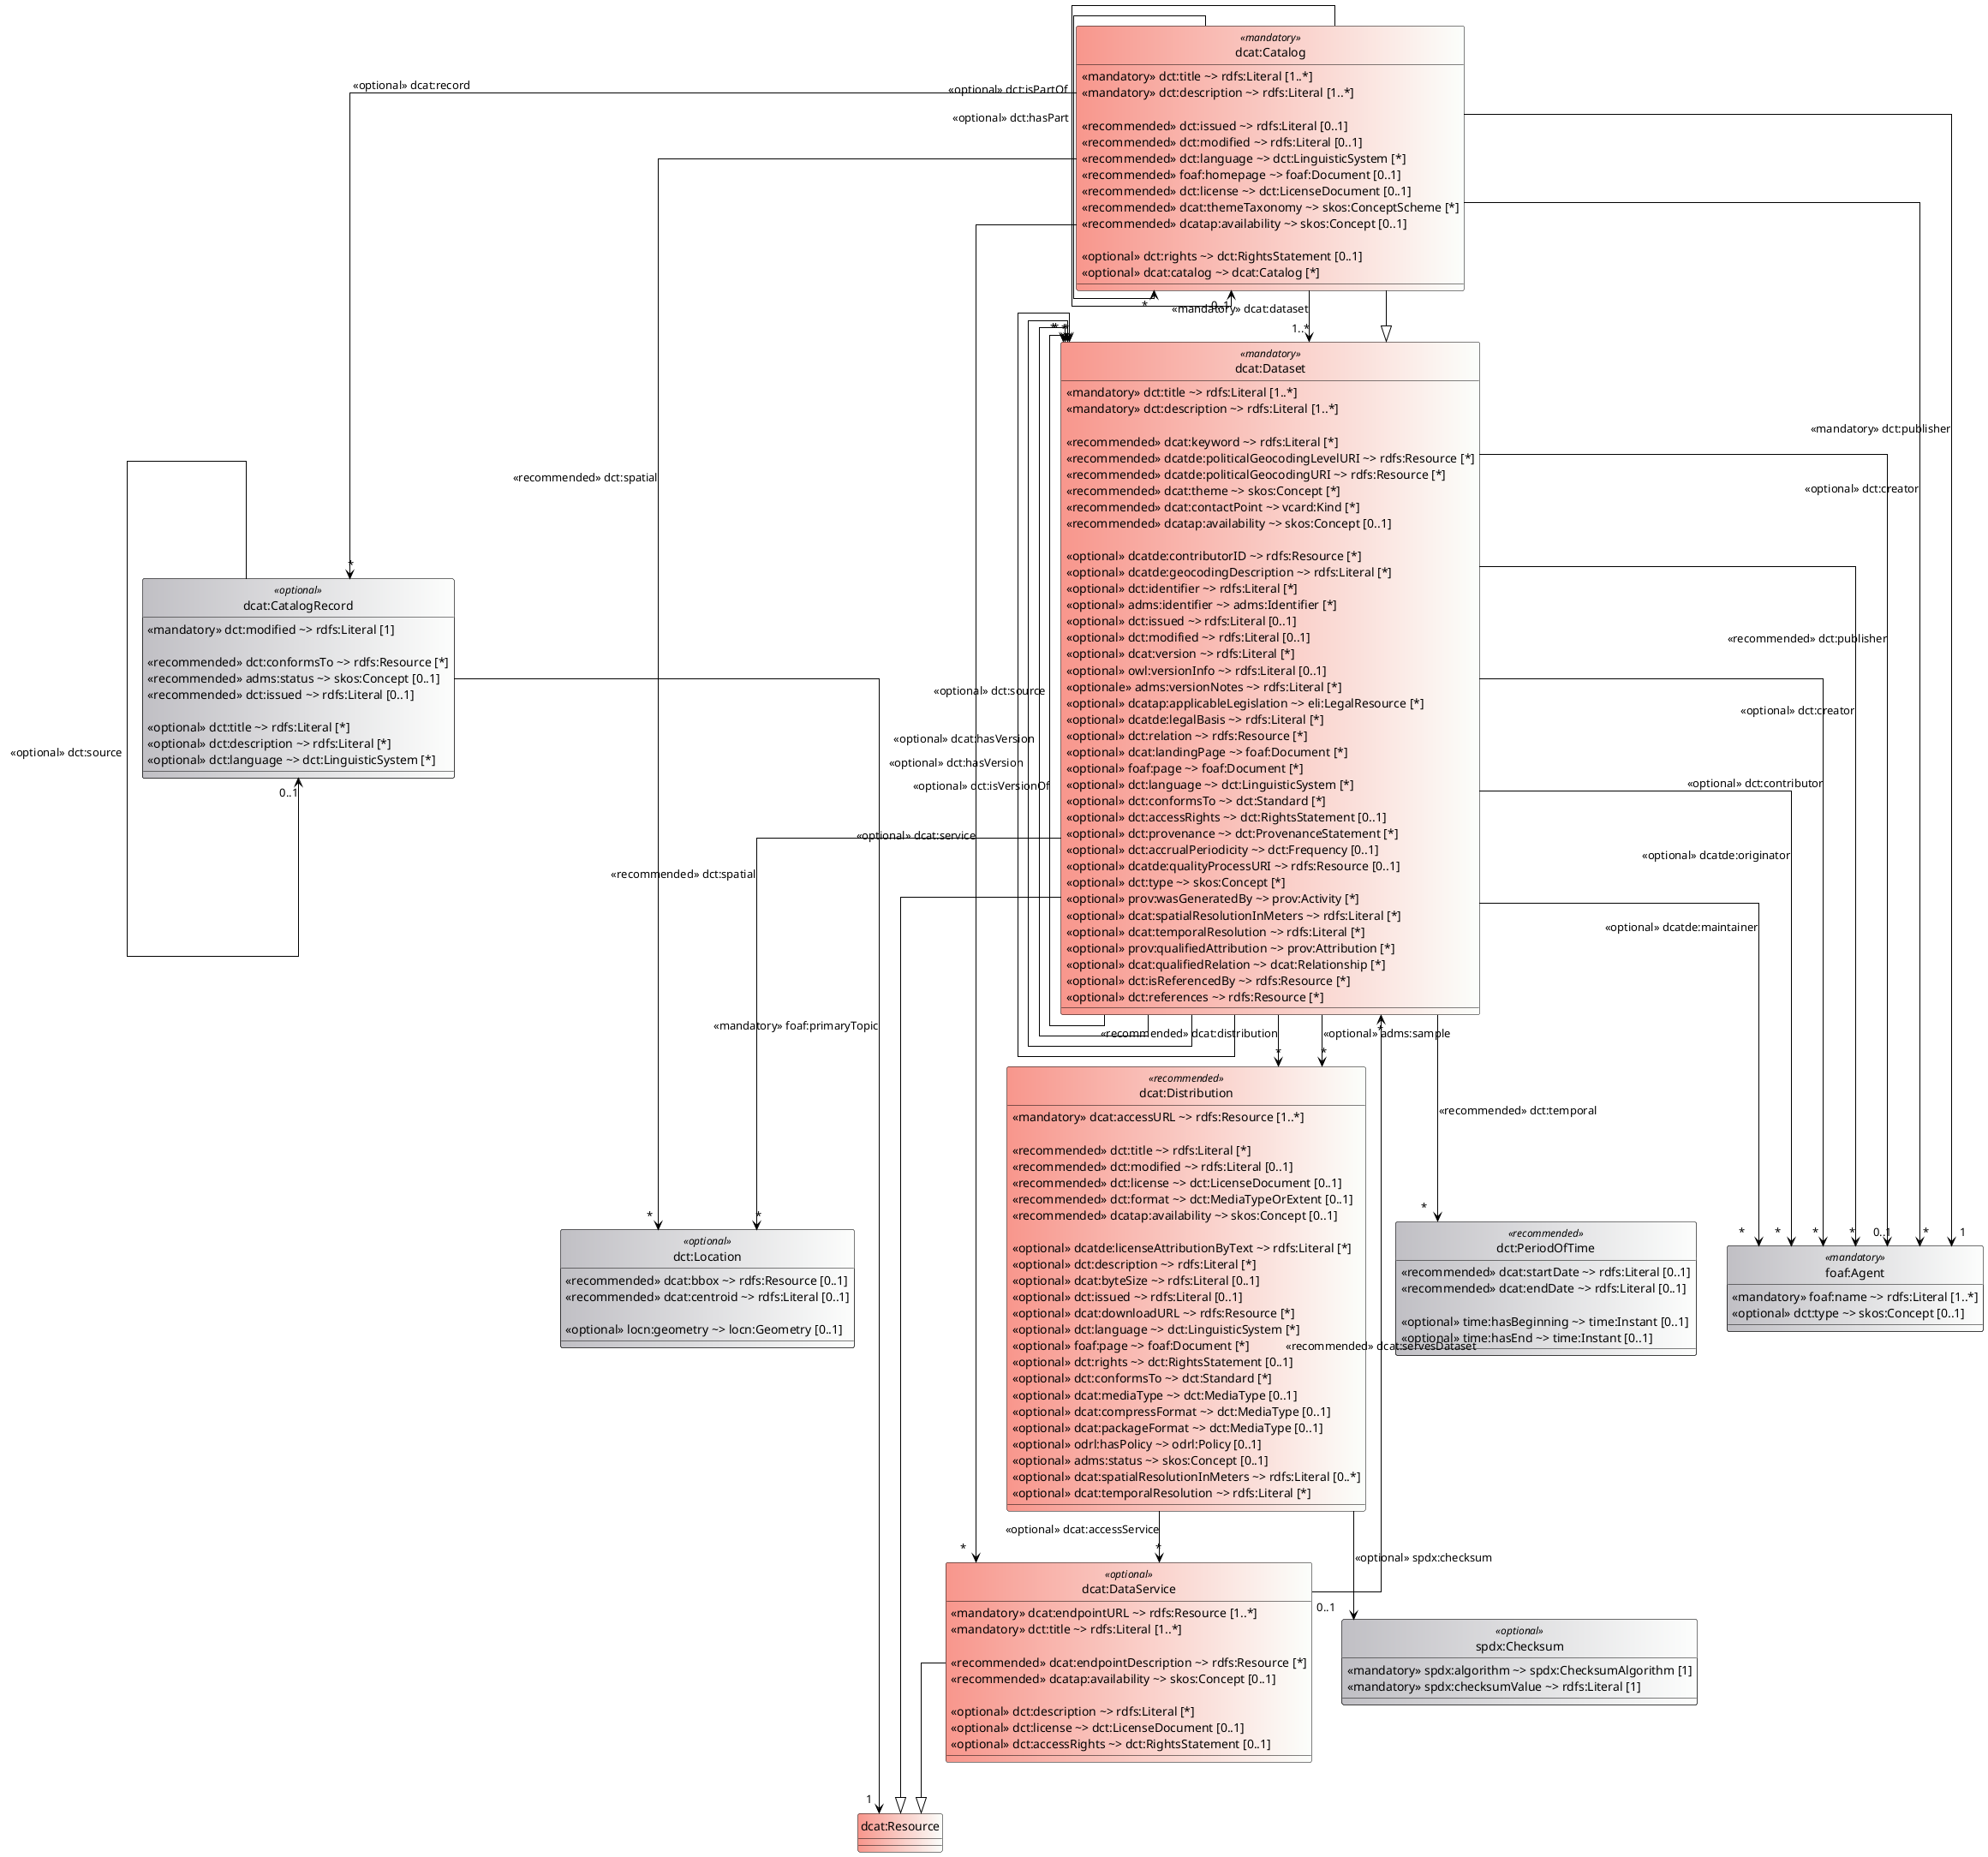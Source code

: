 @startuml

remove @unlinked

hide class circle
' hide fields

skinparam ClassBackgroundColor #C1C0C5|FDFEFD 
skinparam ClassBorderColor black
skinparam ArrowColor black
skinparam BorderColor black 
skinparam linetype ortho

class "dcat:Catalog" <<mandatory>> #F8978D|FCFFFC {
    <<mandatory>> dct:title ~> rdfs:Literal [1..*]
        '@ rdfs:label      = Titel
        '@ _:internalLink  = katalog-titel
        '@ rdfs:range      = http://www.w3.org/2000/01/rdf-schema#Literal
        '@ rdfs:comment    = Diese Eigenschaft bezeichnet den einem Katalog zugewiesenen Titel.
        '@ rdfs:comment    = Diese Eigenschaft kann für parallele Sprachversionen des Katalogtitels wiederholt werden.
        '@ rdf:about       = http://purl.org/dc/terms/title
        '@ rdfs:seeAlso    = https://www.w3.org/TR/vocab-dcat-2/#Property:resource_title
        '@ sh:shapes       = dcatap:Catalog_Property_dct_title
    <<mandatory>> dct:description ~> rdfs:Literal [1..*]
        '@ rdfs:label      = Beschreibung
        '@ _:internalLink  = katalog-beschreibung
        '@ rdfs:range      = http://www.w3.org/2000/01/rdf-schema#Literal
        '@ rdfs:comment    = Diese Eigenschaft enthält eine Beschreibung des Kataloges als Freitext.
        '@ rdfs:comment    = Diese Eigenschaft kann für parallel existierende Sprachversionen der Katalogbeschreibung wiederholt werden.
        '@ rdf:about       = http://purl.org/dc/terms/description
        '@ rdfs:seeAlso    = https://www.w3.org/TR/vocab-dcat-2/#Property:resource_description
        '@ sh:shapes       = dcatap:Catalog_Property_dct_description 

    <<recommended>> dct:issued ~> rdfs:Literal [0..1]
        '@ rdfs:label      = Veröffentlichungsdatum
        '@ _:internalLink  = katalog-veroffentlichungsdatum
        '@ rdfs:range      = http://www.w3.org/2000/01/rdf-schema#Literal
        '@ _:rangeOverride = [`rdfs:Literal`](http://www.w3.org/2000/01/rdf-schema#Literal) getyped als `xsd:gYear`, `xsd:gYearMonth`, `xsd:date` oder `xsd:dateTime`
        '@ rdfs:comment    = Diese Eigenschaft enthält das Datum der Herausgabe/Emission (z.B. in Form einer Veröffentlichung) des Kataloges.
        '@ rdf:about       = http://purl.org/dc/terms/issued
        '@ rdfs:seeAlso    = https://www.w3.org/TR/vocab-dcat-2/#Property:resource_release_date
        '@ sh:shapes       = dcatap:Catalog_Property_dct_issued (erlaubt auch xsd:gYear und xsd:gYearMonth)
        '@ adms:versionNotes = 3.0: `xsd:gYear` und `xsd:gYearMonth` zum Wertebereich hinzugefügt.
    <<recommended>> dct:modified ~> rdfs:Literal [0..1]
        '@ rdfs:label      = Aktualisierungsdatum
        '@ _:internalLink  = katalog-aktualisierungsdatum
        '@ _:rangeOverride = [`rdfs:Literal`](http://www.w3.org/2000/01/rdf-schema#Literal) getyped als `xsd:gYear`, `xsd:gYearMonth`, `xsd:date` oder `xsd:dateTime`
        '@ rdfs:comment    = Diese Eigenschaft erfasst das Datum der letzten Aktualisierung bzw. Modifikation des Kataloges.
        '@ rdf:about       = http://purl.org/dc/terms/modified
        '@ rdfs:seeAlso    = https://www.w3.org/TR/vocab-dcat-2/#Property:resource_update_date
        '@ sh:shapes       = dcatap:Catalog_Property_dct_modified (erlaubt auch xsd:gYear und xsd:gYearMonth)
        '@ adms:versionNotes = 3.0: `xsd:gYear` und `xsd:gYearMonth` zum Wertebereich hinzugefügt.
    <<recommended>> dct:language ~> dct:LinguisticSystem [*]
        '@ rdfs:label      = Sprache
        '@ _:internalLink  = katalog-sprache
        '@ rdfs:range      = http://purl.org/dc/terms/LinguisticSystem
        '@ rdfs:comment    = Diese Eigenschaft bezieht sich auf die Sprache, die in den textuellen Beschreibungen der dem Katalog zugehörigen DCAT-Ressourcen Verwendung findet (z.B. Titel, Beschreibungen usw.). 
        '@ rdfs:comment    = Diese Eigenschaft kann wiederholt werden, falls die Metadaten in verschiedenen Sprachen zur Verfügung stehen.
        '@ rdf:about       = http://purl.org/dc/terms/language
        '@ rdfs:seeAlso    = https://www.w3.org/TR/vocab-dcat-2/#Property:resource_language
        '@ _:vocabularyLink = #kv-languages
        '@ sh:shapes       = ___TBD___(kein Test des Vokabulars)
    <<recommended>> foaf:homepage ~> foaf:Document [0..1]
        '@ rdfs:label      = Homepage
        '@ _:internalLink  = katalog-homepage
        '@ rdfs:range      = http://xmlns.com/foaf/0.1/Document
        '@ rdfs:comment    = Diese Eigenschaft verweist auf eine Homepage, welche die zentrale Homepage des Kataloges ist.
        '@ rdf:about       = http://xmlns.com/foaf/0.1/homepage
        '@ rdfs:seeAlso    = https://www.w3.org/TR/vocab-dcat-2/#Property:catalog_homepage
        '@ sh:shapes       = dcatap:Catalog_Property_foaf_homepage, ___TBD___(kein Test, ob Ziel eine Ressource)
    <<recommended>> dct:license ~> dct:LicenseDocument [0..1]
        '@ rdfs:label      = Lizenz
        '@ _:internalLink  = katalog-lizenz
        '@ rdfs:range      = http://purl.org/dc/terms/LicenseDocument
        '@ rdfs:comment    = Diese Eigenschaft bezieht sich auf die Lizenz, mit welcher der Katalog verwendet oder wiederverwendet werden kann.
        '@ rdf:about       = http://purl.org/dc/terms/license
        '@ rdfs:seeAlso    = https://www.w3.org/TR/vocab-dcat-2/#Property:resource_license
        '@ _:vocabularyLink = #kv-licenses
        '@ sh:shapes       = dcatap:Catalog_Property_dct_license, ___TBD___(kein Test des Vokabulars)
    <<recommended>> dcat:themeTaxonomy ~> skos:ConceptScheme [*]
        '@ rdfs:label      = Kategorienschema
        '@ _:internalLink  = katalog-kategorienschema
        '@ rdfs:range      = http://www.w3.org/2004/02/skos/core#ConceptScheme
        '@ rdfs:comment    = Diese Eigenschaft verweist auf das eingesetzte Schema zur Klassifizierung der dem Katalog zugewiesenen DCAT-Ressourcen in Form von Kategorien.
        '@ rdf:about       = http://www.w3.org/ns/dcat#themeTaxonomy
        '@ rdfs:seeAlso    = https://www.w3.org/TR/vocab-dcat-2/#Property:catalog_themes
        '@ _:deOriginal    = Für DCAT-AP.de muss dieser Wert immer mindestens http://publications.europa.eu/resource/authority/data-theme sein.
        '@ sh:shapes       = dcatap:Catalog_Property_dcat_themeTaxonomy, ___TBD___(kein Test, ob mindestens einmal auf o.a. verlinkt, kein Test, ob Ziel eine Ressource)
    <<recommended>> dcatap:availability ~> skos:Concept [0..1]
        '@ rdfs:label      = Verfügbarkeit
        '@ _:internalLink  = katalog-verfugbarkeit
        '@ rdfs:range      = http://www.w3.org/2000/01/rdf-schema#Resource
        '@ rdfs:comment    = Geplante Verfügbarkeit des Katalogs als Auswahl aus einer festen Liste von Werten via DCAT-AP URIs.
        '@ rdf:about       = http://data.europa.eu/r5r/availability
        '@ _:vocabularyLink = #kv-availability
        '@ _:deOriginal    = DCAT-AP.de ordnet diese Eigenschaft allen DCAT-Ressourcen und Distributionen zu.
        '@ sh:shapes       = ___TBD___(deutsche Besonderheit, kein Test des Vokabulars, Maximalzahl 1)

    <<optional>> dct:rights ~> dct:RightsStatement [0..1]
        '@ rdfs:label      = Nutzungsbestimmungen
        '@ _:internalLink  = katalog-nutzungsbestimmungen
        '@ rdfs:range      = http://purl.org/dc/terms/RightsStatement
        '@ rdfs:comment    = Diese Eigenschaft verweist auf eine juristische Darlegung, welche die mit dem Katalog assoziierten Nutzungsbestimmungen spezifiziert.
        '@ rdf:about       = http://purl.org/dc/terms/rights
        '@ rdfs:seeAlso    = https://www.w3.org/TR/vocab-dcat-2/#Property:resource_rights
        '@ sh:shapes       = dcatap:Catalog_Property_dct_rights, ___TBD___(kein Test, ob Ziel eine Ressource ist?)
    <<optional>> dcat:catalog ~> dcat:Catalog [*]
        '@ rdfs:label      = Katalog
        '@ _:internalLink  = katalog-katalog
        '@ rdfs:range      = http://www.w3.org/ns/dcat#Catalog
        '@ rdfs:comment    = Ein Katalog, dessen Inhalt im Kontext dieses Katalogs von Interesse ist.
        '@ rdf:about       = http://www.w3.org/ns/dcat#catalog
        '@ rdfs:seeAlso    = https://www.w3.org/TR/vocab-dcat-2/#Property:catalog_catalog
        '@ sh:shapes       = ___TBD___(Shape ohne Regeln, kein Test, ob Ziel ein dcat:Catalog)
}
'@ rdfs:label      = Katalog
'@ _:internalLink  = #klasse-katalog
'@ rdf:about       = http://www.w3.org/ns/dcat#Catalog
'@ rdfs:seeAlso    = https://www.w3.org/TR/vocab-dcat-2/#Class:Catalog
'@ rdfs:comment    = Eine Sammlung oder Quelle, welche die beschriebenen Datensätze, Datenservices oder Kataloge zur Verfügung stellt.
'@ _:usedBy        = dcat:catalog, dct:hasPart, dct:isPartOf (dcat:Catalog)
'@ rdfs:subClassOf = dcat:Dataset
'@ _:resourceHeirloom = [`odrl:hasPolicy`](#distribution-regelwerk).

"dcat:Catalog" --> "*" "dcat:DataService" : <<optional>> dcat:service
    '@ rdfs:label      = Datenservice
    '@ _:internalLink  = katalog-datenservice
    '@ rdfs:range      = http://www.w3.org/ns/dcat#DataService
    '@ rdfs:comment    = Diese Eigenschaft verknüpft den Katalog mit einem Datenservice, welcher somit Teil des Kataloges wird.
    '@ rdf:about       = http://www.w3.org/ns/dcat#service
    '@ rdfs:seeAlso    = https://www.w3.org/TR/vocab-dcat-2/#Property:catalog_service
    '@ sh:shapes       = ___TBD___(Shape ohne Regeln, kein Test, ob Ziel ein dcat:Catalog)

"dcat:Catalog" --> "*" "dct:Location"     : <<recommended>> dct:spatial
    '@ rdfs:label      = Räumliche Abdeckung
    '@ _:internalLink  = katalog-raumliche-abdeckung
    '@ rdfs:range      = http://purl.org/dc/terms/Location
    '@ rdfs:comment    = Diese Eigenschaft bezieht sich auf einen vom Katalog abgedeckten geographischen Bereich.
    '@ rdf:about       = http://purl.org/dc/terms/spatial
    '@ rdfs:seeAlso    = https://www.w3.org/TR/vocab-dcat-2/#Property:dataset_spatial
    '@ _:vocabularyLink = #kv-spatial
    '@ sh:shapes       = ___TBD___(Shape ohne Regeln, kein Test des Vokabulars, schwierig hier, kein Test, ob Ziel dct:Location)

"dcat:Catalog" --> "*"     "dcat:Catalog"       : <<optional>> dct:hasPart
    '@ rdfs:label      = Hat Teilkatalog
    '@ _:internalLink  = katalog-hat-teilkatalog
    '@ rdfs:range      = http://www.w3.org/ns/dcat#Catalog
    '@ rdfs:comment    = Diese Eigenschaft verweist auf einen in Beziehung stehenden Unterkatalog, der Teil des beschriebenen Kataloges ist.
    '@ rdfs:comment    = Hinweis: Range von W3C-DCAT ist dcat:Resource, nicht nur dcat:Catalog, wurde von DCAT-AP geändert.
    '@ rdf:about       = http://purl.org/dc/terms/hasPart
    '@ rdfs:seeAlso    = https://www.w3.org/TR/vocab-dcat-2/#Property:catalog_has_part
    '@ sh:shapes       = ___TBD___(Shape ohne Regeln, kein Test, ob Ziel ein dcat:Catalog)

"dcat:Catalog" --> "0..1"  "dcat:Catalog"       : <<optional>> dct:isPartOf
    '@ rdfs:label      = Ist Teilkatalog
    '@ _:internalLink  = katalog-ist-teilkatalog
    '@ rdfs:range      = http://www.w3.org/ns/dcat#Catalog
    '@ rdfs:comment    = Diese Eigenschaft verweist auf einen in Beziehung stehenden Hauptkatalog, in welchem der beschriebene Katalog physikalisch oder logisch eingebunden ist.
    '@ rdfs:comment    = Hinweis: Nicht Teil von W3C-DCAT, von DCAT-AP hinzugefügt.
    '@ rdf:about       = http://purl.org/dc/terms/isPartOf
    '@ rdfs:seeAlso    = https://www.dublincore.org/specifications/dublin-core/dcmi-terms/#http://purl.org/dc/terms/isPartOf
    '@ sh:shapes       = dcatap:Catalog_Property_dct_isPartOf, ___TBD___(kein Test, ob Ziel ein dcat:Catalog)

"dcat:Catalog" --> "*"     "dcat:CatalogRecord" : <<optional>> dcat:record
    '@ rdfs:label      = Katalogeintrag
    '@ _:internalLink  = katalog-katalogeintrag
    '@ rdfs:range      = http://www.w3.org/ns/dcat#CatalogRecord
    '@ rdfs:comment    = Diese Eigenschaft bezieht sich auf den Katalogeintrag, welcher Teil des Kataloges ist.
    '@ rdfs:comment    = Diese Eigenschaft darf nur mit der besonderen Klasse [`dcat:CatalogRecord`](#klasse-katalogeintrag) verwendet werden. Es handelt sich dabei nicht um einen gewöhnlichen Datensatz.
    '@ rdf:about       = http://www.w3.org/ns/dcat#record
    '@ rdfs:seeAlso    = https://www.w3.org/TR/vocab-dcat-2/#Property:catalog_catalog_record
    '@ sh:shapes       = ___TBD___(Shape ohne Regeln, kein Test, ob Ziel ein dcat:CatalogRecord)

"dcat:Catalog" --> "1..*"  "dcat:Dataset"       : <<mandatory>> dcat:dataset
    '@ rdfs:label      = Datensatz
    '@ _:internalLink  = katalog-datensatz
    '@ rdfs:range      = http://www.w3.org/ns/dcat#Dataset
    '@ rdfs:comment    = Diese Eigenschaft verknüpft den Katalog mit einem Datensatz, welcher somit Teil des Kataloges wird.
    '@ rdf:about       = http://www.w3.org/ns/dcat#dataset
    '@ rdfs:seeAlso    = https://www.w3.org/TR/vocab-dcat-2/#Property:catalog_dataset
    '@ sh:shapes       = ___TBD___(Shape ohne Regeln, kein Test auf Mindestzahl, lohnt es sich, das wider besseren Wissens zu erzwingen?)

"dcat:Catalog" --> "1"     "foaf:Agent"         : <<mandatory>> dct:publisher
    '@ rdfs:label      = Herausgeber
    '@ _:internalLink  = katalog-herausgeber
    '@ rdfs:range      = http://xmlns.com/foaf/0.1/Agent
    '@ rdfs:comment    = Diese Eigenschaft bezieht sich auf die Stelle oder Person, die verantwortlich für Bereitstellung des Kataloges ist.
    '@ rdfs:comment    = Es ist zugleich die Stelle oder Person, die über die Einräumung von Zugang und Nutzungsrechten für Dritte entschieden hat.
    '@ rdfs:comment    = Die Verwendung wird im [Konventionenhandbuch](https://www.dcat-ap.de/def/dcatde/2.0/implRules/#angaben-zum-herausgeber) genauer beschrieben.
    '@ rdf:about       = http://purl.org/dc/terms/publisher
    '@ rdfs:seeAlso    = https://www.w3.org/TR/vocab-dcat-2/#Property:resource_publisher
    '@ sh:shapes       = dcatap:Catalog_Property_dct_publisher, ___TBD___(kein Test, ob Ziel ein foaf:Agent)

"dcat:Catalog" --> "*"     "foaf:Agent"         : <<optional>> dct:creator
    '@ rdfs:label      = Autor
    '@ _:internalLink  = katalog-autor
    '@ rdfs:range      = http://xmlns.com/foaf/0.1/Agent
    '@ rdfs:comment    = Diese Eigenschaft verweist auf Stellen oder Personen, die den Katalog erstellt hat.
    '@ rdfs:comment    = Die Verwendung wird im [Konventionenhandbuch](https://www.dcat-ap.de/def/dcatde/2.0/implRules/#weitere-wichtige-rollen) genauer beschrieben.
    '@ rdf:about       = http://purl.org/dc/terms/creator
    '@ rdfs:seeAlso    = https://www.w3.org/TR/vocab-dcat-2/#Property:resource_creator
    '@ sh:shapes       =  ___TBD___(Shape ohne Regeln

class "dcat:Dataset" <<mandatory>> #F8978D|FCFFFC { 
    <<mandatory>> dct:title ~> rdfs:Literal [1..*]
        '@ rdfs:label      = Titel
        '@ _:internalLink  = datensatz-titel
        '@ rdfs:range      = http://www.w3.org/2000/01/rdf-schema#Literal
        '@ rdfs:comment    = Diese Eigenschaft bezeichnet den einem Datensatz zugewiesenen Titel.
        '@ rdfs:comment    = Diese Eigenschaft kann für parallele Sprachversionen des Datensatztitels wiederholt werden.
        '@ rdfs:comment    = Die Verwendung wird im [Konventionenhandbuch](https://www.dcat-ap.de/def/dcatde/2.0/implRules/#redundante-angaben-im-titel) genauer beschrieben.
        '@ rdf:about       = http://purl.org/dc/terms/title
        '@ rdfs:seeAlso    = https://www.w3.org/TR/vocab-dcat-2/#Property:resource_title
        '@ sh:shapes       = dcatap:Dataset_Property_dct_title
    <<mandatory>> dct:description ~> rdfs:Literal [1..*]
        '@ rdfs:label      = Beschreibung
        '@ _:internalLink  = datensatz-beschreibung
        '@ rdfs:range      = http://www.w3.org/2000/01/rdf-schema#Literal
        '@ rdfs:comment    = Diese Eigenschaft enthält eine Beschreibung des Datensatzes als Freitext.
        '@ rdfs:comment    = Diese Eigenschaft kann für parallel existierende Sprachversionen der Datensatzbeschreibung wiederholt werden.
        '@ rdf:about       = http://purl.org/dc/terms/description
        '@ rdfs:seeAlso    = https://www.w3.org/TR/vocab-dcat-2/#Property:resource_description
        '@ sh:shapes       = dcatap:Dataset_Property_dct_title

    <<recommended>> dcat:keyword ~> rdfs:Literal [*]
        '@ rdfs:label      = Schlagwort
        '@ _:internalLink  = datensatz-schlagwort
        '@ rdfs:range      = http://www.w3.org/2000/01/rdf-schema#Literal
        '@ rdfs:comment    = Diese Eigenschaft enthält ein Schlagwort oder Schlüsselbegriff zur Beschreibung des Datensatzes. 
        '@ rdfs:comment    = Diese Eigenschaft kann für unterschiedliche Schlagworte und parallel existierende Sprachversionen wiederholt werden.
        '@ rdf:about       = http://www.w3.org/ns/dcat#keyword
        '@ rdfs:seeAlso    = https://www.w3.org/TR/vocab-dcat-2/#Property:resource_keyword
        '@ sh:shapes       = dcatap:Dataset_Property_dcat_keyword
    <<recommended>> dcatde:politicalGeocodingLevelURI ~> rdfs:Resource [*]
        '@ rdfs:label      = Ebene der geopolitischen Abdeckung
        '@ _:internalLink  = datensatz-ebene-geopolitischen-abdeckung
        '@ rdfs:range      = http://www.w3.org/2000/01/rdf-schema#Resource
        '@ rdfs:comment    = Geopolitische Abdeckung des Datensatzes, etwa durch Kennzeichnung der Verwaltungsebene Bund, Bundesland, Kreis oder Kommune, als dcat-ap.de URI.
        '@ rdfs:comment    = Die Verwendung wird im [Konventionenhandbuch](https://www.dcat-ap.de/def/dcatde/2.0/implRules/#ebene-des-verwaltungspolitischen-geobezug-als-uri) genauer beschrieben.
        '@ rdf:about       = http://dcat-ap.de/def/dcatde/politicalGeocodingLevelURI
        '@ _:deOriginal    = Für die Referenzierung sollen die auf https://www.dcat-ap.de/def/politicalGeocoding/Level/ veröffentlichte Wertelisten verwendet werden. (Siehe Vokabulare zur Nutzung DCAT-AP.de)
        '@ _:vocabularyLink = #kv-political-geocoding-level
        '@ sh:shapes       = ___TBD___(deutsche Eigenschaft)
    <<recommended>> dcatde:politicalGeocodingURI ~> rdfs:Resource [*]
        '@ rdfs:label      = Geopolitische Abdeckung
        '@ _:internalLink  = datensatz-geopolitischen-abdeckung
        '@ rdfs:range      = http://www.w3.org/2000/01/rdf-schema#Resource
        '@ rdfs:comment    = Diese Eigenschaft verknüpft einen Datensatz mit dem von ihm abgedeckten administrativen Gebiet der Bundesrepublik Deutschland, etwa ein konkretes Bundesland, eine Kommune oder ein Landkreis repräsentiert durch eine URI.
        '@ rdfs:comment    = Die Verwendung wird im [Konventionenhandbuch](https://www.dcat-ap.de/def/dcatde/2.0/implRules/#verwaltungspolitischer-geobezug-als-uri) genauer beschrieben.
        '@ rdf:about       = http://dcat-ap.de/def/dcatde/politicalGeocodingLevelURI
        '@ _:deOriginal    = Für die Referenzierung wird eine zu nutzende Wertelisten separat veröffentlichten.
        '@ _:vocabularyLink = #kv-political-geocoding-uri
        '@ sh:shapes       = ___TBD___(deutsche Eigenschaft)
    <<recommended>> dcat:theme ~> skos:Concept [*]
        '@ rdfs:label      = Kategorie
        '@ _:internalLink  = datensatz-kategorie
        '@ rdfs:range      = http://www.w3.org/2004/02/skos/core#Concept
        '@ rdfs:comment    = Diese Eigenschaft bezieht sich auf die dem Datensatz zugewiesenen Kategorien. Mit einem Datensatz können mehrere Kategorien assoziiert sein.
        '@ rdfs:comment    = Die Verwendung wird im [Konventionenhandbuch](https://www.dcat-ap.de/def/dcatde/2.0/implRules/#angaben-zu-kategorien) genauer beschrieben.
        '@ rdf:about       = http://www.w3.org/ns/dcat#theme
        '@ rdfs:seeAlso    = https://www.w3.org/TR/vocab-dcat-2/#Property:resource_theme
        '@ _:vocabularyLink = #kv-data-theme
        '@ sh:shapes       = ___TBD___(Shape ohne Regeln, kein Test des Vokabulars)
    <<recommended>> dcat:contactPoint ~> vcard:Kind [*]
        '@ rdfs:label      = Kontakt
        '@ _:internalLink  = datensatz-kontakt
        '@ rdfs:range      = http://www.w3.org/TR/vcard-rdf/#Kind
        '@ rdfs:comment    = Diese Eigenschaft umfasst Kontaktinformationen, welche für das Zusenden von Kommentaren zum jeweiligen Datensatz verwendet werden können.
        '@ rdfs:comment    = Die Verwendung wird im [Konventionenhandbuch](https://www.dcat-ap.de/def/dcatde/2.0/implRules/#ansprechstelle) genauer beschrieben.
        '@ rdf:about       = http://www.w3.org/ns/dcat#contactPoint
        '@ rdfs:seeAlso    = https://www.w3.org/TR/vocab-dcat-2/#Property:resource_contact_point
        '@ sh:shapes       = ___TBD___(Shape ohne Regeln, kein Test, ob Ziel ein vcard:Kind)
    <<recommended>> dcatap:availability ~> skos:Concept [0..1]
        '@ rdfs:label      = Verfügbarkeit
        '@ _:internalLink  = datensatz-verfugbarkeit
        '@ rdfs:range      = http://www.w3.org/2000/01/rdf-schema#Resource
        '@ rdfs:comment    = Geplante Verfügbarkeit des Datensatzes als Auswahl aus einer festen Liste von Werten via DCAT-AP URIs.
        '@ rdf:about       = http://data.europa.eu/r5r/availability
        '@ _:vocabularyLink = #kv-availability
        '@ _:deOriginal    = DCAT-AP.de ordnet diese Eigenschaft allen DCAT-Ressourcen und Distributionen zu.
        '@ sh:shapes       = ___TBD___(deutsche Besonderheit, kein Test des Vokabulars, Maximalzahl 1)

    <<optional>> dcatde:contributorID ~> rdfs:Resource [*]
        '@ rdfs:label        = Datenbereitsteller ID
        '@ _:internalLink    = datensatz-datenbereitsteller-id
        '@ rdfs:range        = http://www.w3.org/2000/01/rdf-schema#Resource
        '@ rdfs:comment      = Diese Eigenschaft übermittelt die ID des Bereitstellers der Daten aus dem jeweils portaleigenem Access- und Identitymanagement (wenn vorhanden).
        '@ rdfs:comment      = Ihre genaue Verwendung ist nur für die Anlieferung an GovData festgelegt und wird im [Konventionenhandbuch](https://www.dcat-ap.de/def/dcatde/2.0/implRules/#eindeutige-kennzeichnung-der-datenbereitsteller) genauer beschrieben.
        '@ rdf:about         = http://dcat-ap.de/def/dcatde/contributorID
        '@ _:deOriginal      = Von DCAT-AP.de eingeführte Eigenschaft.
        '@ _:vocabularyLink = #kv-contributors
        '@ sh:shapes         = ___TBD___(deutsche Eigenschaft)
    <<optional>> dcatde:geocodingDescription ~> rdfs:Literal [*]
        '@ rdfs:label      = Beschreibung der Abdeckung
        '@ _:internalLink  = datensatz-beschreibung-abdeckung
        '@ rdfs:range      = http://www.w3.org/2000/01/rdf-schema#Literal
        '@ rdfs:comment    = Diese Eigenschaft enthält die geografische Abdeckung eines Datensatzes, repräsentiert durch die Bezeichnung eines administrativen Gebiets oder eines fachlichen Bezugs als Freitext.
        '@ rdfs:comment    = Ergänzend als Text bzw. alleinstehend für alle Fälle bei denen die geopolitische Abdeckung nicht durch eine URI angegeben werden kann (z.B. bei komplexeren Bund-Länder-Kooperationen oder auf kommunaler Ebene). 
        '@ rdfs:comment    = Die Verwendung wird im [Konventionenhandbuch](https://www.dcat-ap.de/def/dcatde/2.0/implRules/#geobezug-als-beschreibender-text) genauer beschrieben. Sie kann für parallele Sprachversionen wiederholt werden.
        '@ rdf:about       = http://dcat-ap.de/def/dcatde/geocodingDescription
        '@ _:deOriginal    = Von DCAT-AP.de eingeführte Eigenschaft. Beispiele: "Gemeinden des Wasserzweckverbands Straubing-Land" oder "Verband Region Rhein-Neckar".
        '@ sh:shapes         = ___TBD___(deutsche Eigenschaft)
    <<optional>> dct:identifier ~> rdfs:Literal [*]
        '@ rdfs:label      = ID
        '@ _:internalLink  = datensatz-id
        '@ rdfs:range      = http://www.w3.org/2000/01/rdf-schema#Literal
        '@ rdfs:comment    = Diese Eigenschaft enthält die Haupt-ID des Datensatzes im Kontext des jeweiligen Kataloges (z.B. die URI-Adresse oder eine andere eindeutige ID).
        '@ rdfs:comment    = Die Verwendung wird im [Konventionenhandbuch](https://www.dcat-ap.de/def/dcatde/2.0/implRules/#identifier) genauer beschrieben.
        '@ rdf:about       = http://purl.org/dc/terms/identifier
        '@ rdfs:seeAlso    = https://www.w3.org/TR/vocab-dcat-2/#Property:resource_identifier
        '@ sh:shapes       = dcatap:Dataset_Property_dct_identifier
    <<optional>> adms:identifier ~> adms:Identifier [*]
        '@ rdfs:label      = Andere ID
        '@ _:internalLink  = datensatz-andere-id
        '@ rdfs:range      = http://www.w3.org/2000/01/rdf-schema#Literal
        '@ rdfs:comment    = Diese Eigenschaft verweist auf sekundäre IDs des Datensatzes, wie zum Beispiel DataCite (http://www.datacite.org/), DOI (Digital Object Identifier: http://www.doi.org/), EZID (https://ezid.cdlib.org/), W3ID (W3C Permanent Identifiers for the Web: https://w3id.org/) oder andere fachspezifische Identifier.
        '@ rdfs:comment    = Die Verwendung wird im [Konventionenhandbuch](https://www.dcat-ap.de/def/dcatde/2.0/implRules/#identifier) genauer beschrieben.
        '@ rdf:about       = http://purl.org/dc/terms/identifier
        '@ rdfs:seeAlso    = [Beschreibung der Klasse bei DCAT-AP.de](#klasse-identifikator)
        '@ sh:shapes       = ___TBD___(Shape ohne Regeln, kein Test, ob Ziel ein adms:Identifier)
    <<optional>> dct:issued ~> rdfs:Literal [0..1]
        '@ rdfs:label      = Veröffentlichungsdatum
        '@ _:internalLink  = datensatz-veroffentlichungsdatum
        '@ _:rangeOverride = [`rdfs:Literal`](http://www.w3.org/2000/01/rdf-schema#Literal) getyped als `xsd:gYear`, `xsd:gYearMonth`, `xsd:date` oder `xsd:dateTime`
        '@ rdfs:comment    = Diese Eigenschaft enthält das Datum der Herausgabe/Emission (z.B. in Form einer Veröffentlichung) des Datensatzes.
        '@ rdf:about       = http://purl.org/dc/terms/issued
        '@ rdfs:seeAlso    = https://www.w3.org/TR/vocab-dcat-2/#Property:resource_release_date
        '@ sh:shapes       = dcatap:Dataset_Property_dct_issued (erlaubt auch xsd:gYear und xsd:gYearMonth)
        '@ adms:versionNotes = 3.0: `xsd:gYear` und `xsd:gYearMonth` zum Wertebereich hinzugefügt.
    <<optional>> dct:modified ~> rdfs:Literal [0..1]
        '@ rdfs:label      = Aktualisierungsdatum
        '@ _:internalLink  = datensatz-aktualisierungsdatum
        '@ _:rangeOverride = [`rdfs:Literal`](http://www.w3.org/2000/01/rdf-schema#Literal) getyped als `xsd:gYear`, `xsd:gYearMonth`, `xsd:date` oder `xsd:dateTime`
        '@ rdfs:comment    = Diese Eigenschaft erfasst das Datum der letzten Aktualisierung bzw. Modifikation des Datensatzes.
        '@ rdfs:comment    = Die Verwendung wird im [Konventionenhandbuch](https://www.dcat-ap.de/def/dcatde/2.0/implRules/#erkennung-von-dubletten) genauer beschrieben.
        '@ rdf:about       = http://purl.org/dc/terms/modified
        '@ rdfs:seeAlso    = https://www.w3.org/TR/vocab-dcat-2/#Property:resource_update_date
        '@ sh:shapes       = dcatap:Dataset_Property_dct_modified (erlaubt auch xsd:gYear und xsd:gYearMonth)
        '@ adms:versionNotes = 3.0: `xsd:gYear` und `xsd:gYearMonth` zum Wertebereich hinzugefügt.
    <<optional>> dcat:version ~> rdfs:Literal [*]
        '@ rdfs:label      = Versionsbezeichnung
        '@ _:internalLink  = datensatz-versionsbezeichnung
        '@ rdfs:range      = http://www.w3.org/2000/01/rdf-schema#Literal
        '@ rdfs:comment    = Diese Eigenschaft enthält eine Versionsnummer oder anderweitige Versionskennzeichnung des Datensatzes.
        '@ rdf:about       = http://www.w3.org/ns/dcat#version
        '@ rdfs:seeAlso    = https://www.w3.org/TR/vocab-dcat-3/#Property:resource_version
        '@ rdfs:seeAlso    = https://semiceu.github.io/DCAT-AP/releases/3.0.0/#Dataset.version
        '@ adms:versionNotes = 3.0: Neu hinzugefügt.
    <<optional>> owl:versionInfo ~> rdfs:Literal [0..1]
        '@ rdfs:label      = Versionsbezeichnung (DEPRECATED)
        '@ _:internalLink  = datensatz-versionsbezeichnung-deprecated
        '@ rdfs:range      = http://www.w3.org/2000/01/rdf-schema#Literal
        '@ rdfs:comment    = Diese Eigenschaft enthält eine Versionsnummer oder anderweitige Versionskennzeichnung des Datensatzes.
        '@ rdfs:comment    = Die Verwendung wird im [Konventionenhandbuch](https://www.dcat-ap.de/def/dcatde/2.0/implRules/#angaben-zur-versionierung) genauer beschrieben.
        '@ rdf:about       = http://www.w3.org/2002/07/owl#versionInfo
        '@ rdfs:seeAlso    = https://www.w3.org/TR/owl-ref/#versionInfo-def
        '@ adms:versionNotes = 3.0: [DEPRECATED](#glossar-deprecated)
        '@ sh:shapes       = dcatap:Dataset_Property_owl_versionInfo
    <<optionale>> adms:versionNotes ~> rdfs:Literal [*]
        '@ rdfs:label      = Versionserläuterung
        '@ _:internalLink  = datensatz-versionserlauterung
        '@ rdfs:range      = http://www.w3.org/2000/01/rdf-schema#Literal
        '@ rdfs:comment    = Diese Eigenschaft enthält eine Beschreibung der Unterschiede zwischen dieser und den vorbestehenden Versionen des Datensatzes.
        '@ rdfs:comment    = Dieses Eigenschaft kann für parallele Sprachversionen der Versionsbeschreibung wiederholt werden.
        '@ rdfs:comment    = Die Verwendung wird im [Konventionenhandbuch](https://www.dcat-ap.de/def/dcatde/2.0/implRules/#angaben-zur-versionierung) genauer beschrieben.
        '@ rdf:about       = http://www.w3.org/ns/adms#versionNotes
        '@ rdfs:seeAlso    = https://www.w3.org/TR/vocab-adms/#adms-versionnotes
        '@ sh:shapes       = dcatap:Dataset_Property_adms_versionNotes
    <<optional>> dcatap:applicableLegislation ~> eli:LegalResource [*]
        '@ rdfs:label      = Rechtsgrundlage
        '@ _:internalLink  = datensatz-rechtsgrundlage
        '@ rdfs:range      = http://data.europa.eu/eli/ontology#LegalResource
        '@ rdfs:comment    = Die Rechtsvorschriften, die die Erstellung oder Verwaltung des Datensatzes vorschreiben.
        '@ skos:scopeNote  = Handelt es sich um ein High Value Dataset, muss `http://data.europa.eu/eli/reg_impl/2023/138/oj` angegeben werden.
        '@ skos:scopeNote  = Ansonsten wird die Verwendung eine ELI-Identifiers empfohlen. Ist dieser nicht bekannt, soll ein möglichst stabiler Link zum Gesetz verwendet werden.
        '@ rdf:about       = http://data.europa.eu/r5r/applicableLegislation
        '@ rdfs:seeAlso    = https://semiceu.github.io/DCAT-AP/releases/3.0.0/#Dataset.applicablelegislation
        '@ adms:versionNotes = 3.0: Neu hinzugefügt.
    <<optional>> dcatde:legalBasis ~> rdfs:Literal [*]
        '@ rdfs:label      = Rechtsgrundlage für die Zugangseröffnung (DEPRECATED)
        '@ _:internalLink  = datensatz-rechtsgrundlage-zugangseroffnung
        '@ rdfs:range      = http://www.w3.org/2000/01/rdf-schema#Literal
        '@ rdfs:comment    = Dieses Feld dokumentiert als Freitext optional die Rechtsgrundlage für den Zugang zu den Informationen (die Zugangseröffnung), d.h. die originäre Rechtsgrundlage für den Zugang zu Daten der Verwaltung.
        '@ rdfs:comment    = Diese Eigenschaft kann für parallele Sprachversionen wiederholt werden.
        '@ rdf:about       = http://dcat-ap.de/def/dcatde/legalBasis
        '@ _:deOriginal    = Beispiele: Public Sector Information Directive (PSI-Direktive), Umweltinformationsgesetz (UIG), deutsche Informationsfreiheits- (IFG) und Transparenzgesetze.
        '@ adms:versionNotes = 3.0: [DEPRECATED](#glossar-deprecated)
        '@ sh:shapes         = ___TBD___(deutsche Eigenschaft)
    <<optional>> dct:relation ~> rdfs:Resource [*]
        '@ rdfs:label      = Verwandte Ressource
        '@ _:internalLink  = datensatz-verwandte-ressource
        '@ rdfs:range      = http://www.w3.org/2000/01/rdf-schema#Resource
        '@ rdfs:comment    = Diese Eigenschaft verweist auf eine verwandte Ressource.
        '@ rdfs:comment    = Die Verwendung wird im [Konventionenhandbuch](https://www.dcat-ap.de/def/dcatde/2.0/implRules/#andere-beziehungen-zwischen-datensatzen-dct-relation) genauer beschrieben.
        '@ rdf:about       = http://purl.org/dc/terms/relation
        '@ rdfs:seeAlso    = https://www.w3.org/TR/vocab-dcat-2/#Property:resource_relation
        '@ sh:shapes       = dcatap:Dataset_Property_dct_relation (erlaubt auch BlankNodes)
    <<optional>> dcat:landingPage ~> foaf:Document [*]
        '@ rdfs:label      = Ursprüngliche Webseite
        '@ _:internalLink  = datensatz-ursprungliche-webseite
        '@ rdfs:range      = http://xmlns.com/foaf/0.1/Document
        '@ rdfs:comment    = Diese Eigenschaft verweist auf eine Webseite, welche Zugriff auf den Datensatz, seine Distributionen und/oder weitere Informationen ermöglicht. 
        '@ rdfs:comment    = Es ist beabsichtigt, auf die Webseite des originären Datenbereitstellers zu verweisen und nicht auf zwischengeschaltete Intermediäre.
        '@ rdf:about       = http://www.w3.org/ns/dcat#landingPage
        '@ rdfs:seeAlso    = https://www.w3.org/TR/vocab-dcat-2/#Property:resource_landing_page
        '@ sh:shapes       = ___TBD___(Shape ohne Regeln, kein Test, ob Ziel eine Ressource)
    <<optional>> foaf:page ~> foaf:Document [*]
        '@ rdfs:label      = Dokumentation
        '@ _:internalLink  = datensatz-dokumentation
        '@ rdfs:range      = http://xmlns.com/foaf/0.1/Document
        '@ rdfs:comment    = Diese Eigenschaft verweist auf eine Seite oder ein Dokument für den jeweiligen Datensatz.
        '@ rdf:about       = http://xmlns.com/foaf/0.1/page
        '@ rdfs:seeAlso    = http://xmlns.com/foaf/spec/#term_page
        '@ sh:shapes       = ___TBD___(Shape ohne Regeln, kein Test, ob Ziel eine Ressource)
    <<optional>> dct:language ~> dct:LinguisticSystem [*]
        '@ rdfs:label      = Sprache
        '@ _:internalLink  = datensatz-sprache
        '@ rdfs:range      = http://purl.org/dc/terms/LinguisticSystem
        '@ rdfs:comment    = Diese Eigenschaft bezieht sich auf die innerhalb des Datensatzes verwendete Sprache.
        '@ rdfs:comment    = Diese Eigenschaft kann wiederholt werden, falls mehrere Sprachen im Datensatz Verwendung finden.
        '@ rdf:about       = http://purl.org/dc/terms/language
        '@ rdfs:seeAlso    = https://www.w3.org/TR/vocab-dcat-2/#Property:resource_language
        '@ _:vocabularyLink = #kv-languages
        '@ sh:shapes       = ___TBD___(Shape ohne Regeln, kein Test des Vokabulars)
    <<optional>> dct:conformsTo ~> dct:Standard [*]
        '@ rdfs:label        = Konform zu Standard
        '@ _:internalLink    = datensatz-konform-zu-standard
        '@ rdfs:range        = http://purl.org/dc/terms/Standard
        '@ rdfs:comment      = Diese Eigenschaft verweist auf eine Implementierungsregel oder eine andere Spezifikation, zu welcher der Datensatz konform ist.
        '@ rdf:about         = http://purl.org/dc/terms/conformsTo
        '@ rdfs:seeAlso      = https://www.w3.org/TR/vocab-dcat-2/#Property:resource_conforms_to
        '@ sh:shapes         = ___TBD___(Shape ohne Regeln)
    <<optional>> dct:accessRights ~> dct:RightsStatement [0..1]
        '@ rdfs:label      = Grad der Zugänglichkeit
        '@ _:internalLink  = datensatz-grad-zuganglichkeit
        '@ rdfs:range      = http://purl.org/dc/terms/RightsStatement
        '@ rdfs:comment    = Diese Eigenschaft verweist auf Informationen, die darlegen, ob der Datensatz öffentlich zugänglich ist, Zugriffseinschränkungen existieren oder er nicht-öffentlich ist.
        '@ rdf:about       = http://purl.org/dc/terms/accessRights
        '@ rdfs:seeAlso    = https://www.w3.org/TR/vocab-dcat-2/#Property:resource_access_rights
        '@ _:vocabularyLink = #kv-access-right
        '@ adms:versionNotes = 3.0: Kontrolliertes Vokabular hinzugefügt.
        '@ sh:shapes       = dcatap:Dataset_Property_dct_accessRights, ___TBD___(kein Test, ob Ziel eine Ressource ist?)
    <<optional>> dct:provenance ~> dct:ProvenanceStatement [*]
        '@ rdfs:label      = Provenienz
        '@ _:internalLink  = datensatz-provenienz
        '@ rdfs:range      = http://purl.org/dc/terms/ProvenanceStatement
        '@ rdfs:comment    = Diese Eigenschaft umfasst eine Angabe zur Entwicklungsgeschichte des Datensatzes, insbesondere in wessen Besitz oder Obhut die Ressource sich bislang befunden hat, soweit die Wechsel signifikanten Einfluss auf die Authentizität, Integrität und Interpretierbarkeit dieser Ressource hat.
        '@ rdf:about       = http://purl.org/dc/terms/provenance
        '@ rdfs:seeAlso    = https://www.dublincore.org/specifications/dublin-core/dcmi-terms/#http://purl.org/dc/terms/provenance
        '@ sh:shapes       = ___TBD___(Shape ohne Regeln, kein Test, ob Ziel ein ProvenanceStatement?)
    <<optional>> dct:accrualPeriodicity ~> dct:Frequency [0..1]
        '@ rdfs:label      = Aktualisierungsfrequenz
        '@ _:internalLink  = datensatz-aktualisierungsfrequenz
        '@ rdfs:range      = http://purl.org/dc/terms/Frequency
        '@ rdfs:comment    = Diese Eigenschaft beschreibt die Aktualisierungsfrequenz des Datensatzes.
        '@ rdf:about       = http://purl.org/dc/terms/accrualPeriodicity
        '@ rdfs:seeAlso    = https://www.w3.org/TR/vocab-dcat-2/#Property:dataset_frequency
        '@ _:vocabularyLink = #kv-frequency
        '@ sh:shapes       = dcatap:Dataset_Property_dct_accrualPeriodicity, ___TBD___(kein Test des Vokabulars)
    <<optional>> dcatde:qualityProcessURI ~> rdfs:Resource [0..1]
        '@ rdfs:label      = Qualitätssicherungsprozess
        '@ _:internalLink  = datensatz-qualitatssicherungsprozess
        '@ rdfs:range      = http://www.w3.org/2000/01/rdf-schema#Resource
        '@ rdfs:comment    = Eine URI, die auf den Prozess zur Qualitätssicherung des Datensatzes verweist. Es handelt sich idealerweise um die URL einer Webseite.
        '@ rdfs:comment    = Die Verwendung wird im [Konventionenhandbuch](https://www.dcat-ap.de/def/dcatde/2.0/implRules/#webseite-mit-beschreibung-des-qualitatssicherungsprozesses) genauer beschrieben.
        '@ rdf:about       = http://dcat-ap.de/def/dcatde/qualityProcessURI
        '@ _:deOriginal    = Von dcat-ap.de eingeführte Eigenschaft.
        '@ sh:shapes         = ___TBD___(deutsche Eigenschaft)
    <<optional>> dct:type ~> skos:Concept [*]
        '@ rdfs:label        = Typ des Datensatzes
        '@ _:internalLink    = datensatz-typ
        '@ rdfs:range        = http://www.w3.org/2004/02/skos/core#Concept
        '@ rdfs:comment      = Diese Eigenschaft bezieht sich auf den Typ des Datensatzes. Es wurde noch kein kontrollierter Vokabular festgelegt.
        '@ rdf:about         = http://purl.org/dc/terms/type
        '@ rdfs:seeAlso      = https://www.w3.org/TR/vocab-dcat-2/#Property:resource_type
        '@ adms:versionNotes = 3.0: Kardinalität von `0..1` auf `*` geändert.
        '@ _:vocabularyLink  = #kv-dataset-type
        '@ sh:shapes         = dcatap:Dataset_Property_dct_type, ___TBD___(kein Test des Vokabulars)
    <<optional>> prov:wasGeneratedBy ~> prov:Activity [*]
        '@ rdfs:label        = Wurde erzeugt von
        '@ _:internalLink    = datensatz-wurde-erzeugt-von
        '@ rdfs:range        = https://www.w3.org/TR/prov-o/#Activity
        '@ rdfs:comment      = Diese Eigenschaft verweist auf die Aktivität, die zur Erstellung des Datensatzes geführt hat.
        '@ rdfs:comment      = Eine Aktivität ist typischer Weise eine Initiative, ein Projekt, eine Umfrage oder dauerhafte Handlung ("business as usual").
        '@ rdf:about         = https://www.w3.org/TR/prov-o/#wasGeneratedBy
        '@ rdfs:seeAlso      = https://www.w3.org/TR/vocab-dcat-2/#Property:dataset_was_generated_by
        '@ sh:shapes         = ___TBD___(Shape ohne Regeln, kein Test, ob Ziel eine Ressource?)
    <<optional>> dcat:spatialResolutionInMeters ~> rdfs:Literal [*]
        '@ rdfs:label      = Räumliche Auflösung in Meter
        '@ _:internalLink  = datensatz-raumliche-auflosung-in-meter
        '@ rdfs:range      = http://www.w3.org/2000/01/rdf-schema#Literal
        '@ _:rangeOverride = [`rdfs:Literal`](http://www.w3.org/2000/01/rdf-schema#Literal) getyped als [`xsd:decimal`](https://www.w3.org/TR/xmlschema11-2/#decimal)
        '@ rdfs:comment    = Diese Eigenschaft bezieht sich auf den kleinstmöglichen räumlichen Abstand, der in einem Datensatz auflösbar ist, gemessen in Metern.
        '@ rdfs:comment    = **Verwendungshinweis:** Kann die räumliche Auflösung nicht in Metern beschrieben werden, können stattdessen die spezielleren Eigenschaften verwendet werden, die [GeoDCAT-AP](https://semiceu.github.io/GeoDCAT-AP/releases/2.0.0/#spatial-resolution-spatial-resolution-of-the-dataset) hierfür zur Verfügung stellt.
        '@ rdf:about       = http://www.w3.org/ns/dcat#spatialResolutionInMeters
        '@ rdfs:seeAlso    = https://www.w3.org/TR/vocab-dcat-2/#Property:dataset_spatial_resolution
        '@ sh:shapes       = dcatap:Dataset_Property_dcat_spatialResolutionInMeters, ___TBD___(Kard ändert sich bei DCAT-AP 2.1 von [*] auf  [0..1])
    <<optional>> dcat:temporalResolution ~> rdfs:Literal [*]
        '@ rdfs:label      = Zeitliche Auflösung
        '@ _:internalLink  = datensatz-zeitliche-auflosung
        '@ rdfs:range      = http://www.w3.org/2000/01/rdf-schema#Literal
        '@ _:rangeOverride = [`rdfs:Literal`](http://www.w3.org/2000/01/rdf-schema#Literal) getyped als [`xsd:duration`](https://www.w3.org/TR/xmlschema11-2/#duration)
        '@ rdfs:comment    = Diese Eigenschaft bezieht sich auf den kürzesten im Datensatz auflösbaren Zeitraum.
        '@ rdf:about       = http://www.w3.org/ns/dcat#temporalResolution
        '@ rdfs:seeAlso    = https://www.w3.org/TR/vocab-dcat-2/#Property:dataset_spatial_resolution
        '@ sh:shapes       = dcatap:Dataset_Property_dcat_temporalResolution, ___TBD___(Kard ändert sich bei DCAT-AP 2.1 von [*] auf  [0..1])
        '@ adms:versionNotes = 3.0: Errata: Anzeige des Wertebereichs korrigiert.
    <<optional>> prov:qualifiedAttribution ~> prov:Attribution [*]
        '@ rdfs:label      = Rollenzuordnung
        '@ _:internalLink  = datensatz-rollenzuordnung
        '@ rdfs:range      = https://www.w3.org/TR/prov-o/#Attribution
        '@ rdfs:comment    = Verbindet den Datensatz über die Klasse `prov:Attribution` mit einem Agenten, der in beschriebener Weise Verantwortung für ihn trägt.
        '@ rdf:about       = https://www.w3.org/TR/prov-o/#qualifiedAttribution
        '@ rdfs:seeAlso    = https://www.w3.org/TR/vocab-dcat-2/#Property:resource_qualified_attribution
        '@ sh:shapes       = ___TBD___(Shape ohne Regeln, kein Test, ob Ziel eine prov:Attribution)
    <<optional>> dcat:qualifiedRelation ~> dcat:Relationship [*]
        '@ rdfs:label      = Qualifizierte Beziehung
        '@ _:internalLink  = datensatz-qualifizierte-beziehung
        '@ rdfs:range      = https://www.w3.org/TR/vocab-dcat-2/#Class:Relationship
        '@ rdfs:comment    = Link zu einer Beschreibung (in Form der Klasse `dcat:Relationship`) einer Beziehung zu einer anderen Ressource.
        '@ rdf:about       = http://www.w3.org/ns/dcat#qualifiedRelation
        '@ rdfs:seeAlso    = https://www.w3.org/TR/vocab-dcat-2/#Property:resource_qualified_relation
        '@ sh:shapes       = ___TBD___(Shape ohne Regeln, kein Test, ob Ziel eine dcat:Relation)
    <<optional>> dct:isReferencedBy ~> rdfs:Resource [*]
        '@ rdfs:label        = Wird Referenziert
        '@ _:internalLink    = datensatz-wird-referenziert
        '@ rdfs:range        = http://www.w3.org/2000/01/rdf-schema#Resource
        '@ rdfs:comment      = Diese Eigenschaft verweist auf eine Ressource, zum Beispiel eine Veröffentlichung, die ihrerseits auf den Datensatz referenziert, ihn verlinkt oder zitiert.
        '@ rdf:about         = http://purl.org/dc/terms/isReferencedBy
        '@ rdfs:seeAlso      = https://www.w3.org/TR/vocab-dcat-2/#Property:resource_is_referenced_by
        '@ sh:shapes         = dcatap:Dataset_Property_dc_isReferencedBy (erlaubt auch BlankNodes)
    <<optional>> dct:references ~> rdfs:Resource [*]
        '@ rdfs:label        = Referenziert
        '@ _:internalLink    = datensatz-referenziert
        '@ rdfs:range        = http://www.w3.org/2000/01/rdf-schema#Resource
        '@ rdfs:comment      = Diese Eigenschaft kann verwendet werden, um auf Referenzdatensätze wie ein High Value Dataset (HVD) oder einen Musterdatensatz des Musterdatenkatalogs zu verweisen.
        '@ rdfs:comment      = Die Verwendung wird im [Konventionenhandbuch](https://www.dcat-ap.de/def/dcatde/2.0/implRules/#verweis-auf-referenzobjekte) genauer beschrieben.
        '@ rdf:about         = http://purl.org/dc/terms/references
        '@ _:deOriginal      = Von DCAT-AP.de eingeführte Eigenschaft.
        '@ sh:shapes         = ___TBD___(deutsche Eigenschaft)
}   
'@ rdfs:label      = Datensatz
'@ _:internalLink  = #klasse-datensatz
'@ rdf:about       = http://www.w3.org/ns/dcat#Dataset
'@ rdfs:seeAlso    = https://www.w3.org/TR/vocab-dcat-2/#Class:Dataset
'@ rdfs:comment    = Eine logische Entität, welche die veröffentlichten Informationen repräsentiert.
'@ _:usedBy        = dcat:dataset (dcat:Catalog), dct:hasVersion, dct:isVersionOf, dct:source, (dcat:Dataset), dcat:servesDataset (dcat:DataService), foaf:primaryTopic (dcat:CatalogRecord)
'@ _:resourceHeirloom = [`dct:license`](#distribution-lizenz), [`dct:rights`](#distribution-grad-zuganglichkeit) und [`odrl:hasPolicy`](#distribution-regelwerk).
'@ rdfs:subClassOf = dcat:Resource

"dcat:Dataset" --> "*" "dct:Location"     : <<recommended>> dct:spatial
    '@ rdfs:label        = Räumliche Abdeckung
    '@ _:internalLink    = datensatz-raumliche-abdeckung
    '@ rdfs:range        = http://purl.org/dc/terms/Location
    '@ rdfs:comment      = Ein räumlicher Bereich oder ein bezeichneter Ort. Er kann durch ein kontrolliertes Vokabular oder mit geographischen Koordinaten repräsentiert werden.
    '@ rdfs:comment      = Im letzteren Fall wird die Verwendung des Core Location Vocabulary empfohlen, wie in der GeoDCAT-AP-Spezifikation beschrieben.
    '@ rdfs:comment      = Die Verwendung wird im [Konventionenhandbuch](https://www.dcat-ap.de/def/dcatde/2.0/implRules/#angaben-zur-geografischen-abdeckung) genauer beschrieben.
    '@ rdf:about         = http://purl.org/dc/terms/spatial
    '@ rdfs:seeAlso      = https://www.w3.org/TR/vocab-dcat-2/#Property:dataset_spatial
    '@ _:vocabularyLink  = #kv-spatial
    '@ sh:shapes         = ___TBD___(Shape ohne Regeln, kein Test des Vokabulars, schwierig hier, kein Test, ob Ziel dct:Location)

"dcat:Dataset" --> "*" "dct:PeriodOfTime" : <<recommended>> dct:temporal
    '@ rdfs:label        = Zeitliche Abdeckung
    '@ _:internalLink    = datensatz-zeitliche-abdeckung
    '@ rdfs:range        = http://purl.org/dc/terms/PeriodOfTime
    '@ rdfs:comment      = Ein Zeitintervall, welches durch Start- und Endzeitpunkt bezeichnet bzw. definiert ist.
    '@ rdf:about         = http://purl.org/dc/terms/temporal
    '@ rdfs:seeAlso      = https://www.w3.org/TR/vocab-dcat-2/#Property:dataset_temporal
    '@ sh:shapes         = ___TBD___(Shape ohne Regeln, kein Test, ob Ziel eine dct:PeriodOfTime)

"dcat:Dataset" -up-> "*"     "dcat:Dataset"       : <<optional>> dct:source
    '@ rdfs:label      = Quelle des Datensatzes
    '@ _:internalLink  = datensatz-quelle
    '@ rdfs:range      = http://www.w3.org/ns/dcat#Dataset
    '@ rdfs:comment    = Diese Eigenschaft bezieht sich auf einen verwandten Datensatz, von dem der beschriebene Datensatz abgeleitet ist.
    '@ rdfs:comment    = Die Verwendung wird im [Konventionenhandbuch](https://www.dcat-ap.de/def/dcatde/2.0/implRules/#quelle-von-metadaten) genauer beschrieben.
    '@ rdf:about       = http://purl.org/dc/terms/source
    '@ rdfs:seeAlso    = https://www.dublincore.org/specifications/dublin-core/dcmi-terms/#http://purl.org/dc/terms/source
    '@ sh:shapes       = ___TBD___(kein Test, ob Ziel ein dcat:Dataset)

"dcat:Dataset" -up-> "*"     "dcat:Dataset"       : <<optional>> dcat:hasVersion
    '@ rdfs:label      = Weitere Version
    '@ _:internalLink  = datensatz-weitere-version
    '@ rdfs:range      = http://www.w3.org/ns/dcat#Dataset
    '@ rdfs:comment    = Diese Eigenschaft bezieht sich auf einen verwandten Datensatz in Form einer weiteren/nachfolgenden Version, Edition oder Adaption des beschriebenen Datensatzes.
    '@ rdf:about       = http://www.w3.org/ns/dcat#hasVersion
    '@ rdfs:seeAlso    = https://www.w3.org/TR/vocab-dcat-3/#Property:resource_has_version
    '@ rdfs:seeAlso    = https://semiceu.github.io/DCAT-AP/releases/3.0.0/#Dataset.hasversion
    '@ adms:versionNotes = 3.0: Neu hinzugefügt.
"dcat:Dataset" -up-> "*"     "dcat:Dataset"       : <<optional>> dct:hasVersion
    '@ rdfs:label      = Weitere Version (DEPRECATED)
    '@ _:internalLink  = datensatz-weitere-version-deprecated
    '@ rdfs:range      = http://www.w3.org/ns/dcat#Dataset
    '@ rdfs:comment    = Diese Eigenschaft bezieht sich auf einen verwandten Datensatz in Form einer weiteren/nachfolgenden Version, Edition oder Adaption des beschriebenen Datensatzes.
    '@ rdf:about       = http://purl.org/dc/terms/hasVersion
    '@ rdfs:seeAlso    = https://www.dublincore.org/specifications/dublin-core/dcmi-terms/#http://purl.org/dc/terms/hasVersion
    '@ adms:versionNotes = 3.0: [DEPRECATED](#glossar-deprecated)
    '@ sh:shapes       = ___TBD___(kein Test, ob Ziel ein dcat:Dataset)

"dcat:Dataset" -up-> "*"     "dcat:Dataset"       : <<optional>> dct:isVersionOf
    '@ rdfs:label      = Ist Version von (DEPRECATED)
    '@ _:internalLink  = datensatz-ist-version
    '@ rdfs:range      = http://www.w3.org/ns/dcat#Dataset
    '@ rdfs:comment    = Diese Eigenschaft bezieht sich auf einen verwandten Datensatz, der vom beschriebenen Datensatz eine vorherige Version, Edition oder Adaption ist.
    '@ rdf:about       = http://purl.org/dc/terms/isVersion
    '@ rdfs:seeAlso    = https://www.dublincore.org/specifications/dublin-core/dcmi-terms/#http://purl.org/dc/terms/isVersion
    '@ adms:versionNotes = 3.0: [DEPRECATED](#glossar-deprecated)
    '@ sh:shapes       = ___TBD___(kein Test, ob Ziel ein dcat:Dataset)

"dcat:Dataset" --> "*"     "dcat:Distribution"  : <<recommended>> dcat:distribution
    '@ rdfs:label      = Distribution
    '@ _:internalLink  = datensatz-distribution
    '@ rdfs:range      = http://www.w3.org/ns/dcat#Distribution
    '@ rdfs:comment    = Diese Eigenschaft verknüpft den Datensatz mit einer verfügbaren Distribution.
    '@ rdf:about       = http://www.w3.org/ns/dcat#distribution
    '@ rdfs:seeAlso    = https://www.w3.org/TR/vocab-dcat-2/#Property:dataset_distribution
    '@ sh:shapes       = ___TBD___(Shape ohne Regeln, kein Test, ob Ziel eine dcat:Distribution)

"dcat:Dataset" --> "*"     "dcat:Distribution"  : <<optional>> adms:sample
    '@ rdfs:label      = Beispieldistribution
    '@ _:internalLink  = datensatz-beispieldistribution
    '@ rdfs:range      = http://www.w3.org/ns/dcat#Distribution
    '@ rdfs:comment    = Diese Eigenschaft verweist auf eine Beispieldistribution des Datensatzes.
    '@ rdf:about       = http://www.w3.org/ns/adms#sample
    '@ rdfs:seeAlso    = https://www.w3.org/TR/vocab-adms/#adms-sample
    '@ sh:shapes       = ___TBD___(Shape ohne Regeln, kein Test, ob Ziel eine dcat:Distribution)

"dcat:Dataset" --> "0..1"  "foaf:Agent"         : <<recommended>> dct:publisher
    '@ rdfs:label      = Herausgeber
    '@ _:internalLink  = datensatz-herausgeber
    '@ rdfs:range      = http://xmlns.com/foaf/0.1/Agent
    '@ rdfs:comment    = Diese Eigenschaft verweist auf die Stelle oder Person, die für Bereitstellung des Datensatzes verantwortlich ist.
    '@ rdfs:comment    = Die Verwendung wird im [Konventionenhandbuch](https://www.dcat-ap.de/def/dcatde/2.0/implRules/#angaben-zum-herausgeber) genauer beschrieben.
    '@ rdf:about       = http://purl.org/dc/terms/publisher
    '@ rdfs:seeAlso    = https://www.w3.org/TR/vocab-dcat-2/#Property:resource_publisher
    '@ _:deOriginal    = Es ist zugleich die Stelle oder Person, die über die Einräumung von Zugang und Nutzungsrechten für Dritte entschieden hat.
    '@ sh:shapes       = dcatap:Dataset_Property_dct_publisher (kein Test, ob Ziel ein foaf:Agent)

"dcat:Dataset" --> "*"     "foaf:Agent"         : <<optional>> dct:creator
    '@ rdfs:label      = Autor
    '@ _:internalLink  = datensatz-autor
    '@ rdfs:range      = http://xmlns.com/foaf/0.1/Agent
    '@ rdfs:comment    = Diese Eigenschaft verweist auf Stellen oder Personen, die die Daten erstellt haben. Die Autorenschaft umfasst für gewöhnlich das Recht am geistigen Eigentum
    '@ rdfs:comment    = Die Verwendung wird im [Konventionenhandbuch](https://www.dcat-ap.de/def/dcatde/2.0/implRules/#weitere-wichtige-rollen) genauer beschrieben.
    '@ rdf:about       = http://purl.org/dc/terms/creator
    '@ rdfs:seeAlso    = https://www.w3.org/TR/vocab-dcat-2/#Property:resource_creator
    '@ _:deOriginal    = Von DCAT-AP.de eingeführte Eigenschaft.
    '@ sh:shapes       = ___TBD___(Shape ohne Regeln, kein Test, ob Ziel foaf:Agent)

"dcat:Dataset" --> "*"     "foaf:Agent"         : <<optional>> dct:contributor
    '@ rdfs:label      = Bearbeiter
    '@ _:internalLink  = datensatz-bearbeiter
    '@ rdfs:range      = http://xmlns.com/foaf/0.1/Agent
    '@ rdfs:comment    = Diese Eigenschaft verweist auf Stellen oder Personen, die die Daten bearbeitet haben (z.B. durch Formatierung derselben).
    '@ rdfs:comment    = Die Verwendung wird im [Konventionenhandbuch](https://www.dcat-ap.de/def/dcatde/2.0/implRules/#weitere-wichtige-rollen) genauer beschrieben.
    '@ rdf:about       = http://purl.org/dc/terms/contributor
    '@ rdfs:seeAlso    = https://www.dublincore.org/specifications/dublin-core/dcmi-terms/#http://purl.org/dc/terms/contributor
    '@ _:deOriginal    = Von DCAT-AP.de eingeführte Eigenschaft.
    '@ sh:shapes       = ___TBD___(deutsche Eigenschaft, kein Test, ob Ziel foaf:Agent)

"dcat:Dataset" --> "*"     "foaf:Agent"         : <<optional>> dcatde:originator
    '@ rdfs:label      = Urheber
    '@ _:internalLink  = datensatz-urheber
    '@ rdfs:range      = http://xmlns.com/foaf/0.1/Agent
    '@ rdfs:comment    = Diese Eigenschaft verweist auf die Personen, die Urheberrechte am Datensatz haben. Geschützt ist laut Urheberrecht ein Werk, das einer persönlichen geistigen Schöpfung seines Urhebers entspringt.
    '@ rdfs:comment    = Die Verwendung wird im [Konventionenhandbuch](https://www.dcat-ap.de/def/dcatde/2.0/implRules/#weitere-wichtige-rollen) genauer beschrieben.
    '@ rdfs:comment    = Vgl.: https://de.wikipedia.org/wiki/Urheberrecht_(Deutschland).
    '@ rdf:about       = http://dcat-ap.de/def/dcatde/originator
    '@ _:deOriginal    = Von DCAT-AP.de eingeführte Eigenschaft.
    '@ sh:shapes       = ___TBD___(deutsche Eigenschaft, kein Test, ob Ziel foaf:Agent)

"dcat:Dataset" --> "*"     "foaf:Agent"         : <<optional>> dcatde:maintainer
    '@ rdfs:label      = Verwalter
    '@ _:internalLink  = datensatz-verwalter
    '@ rdfs:range      = http://xmlns.com/foaf/0.1/Agent
    '@ rdfs:comment    = Diese Eigenschaft verweist auf die Stellen oder Personen, die Verantwortung und Rechenschaftspflicht für die Daten und ihre angemessene Pflege übernehmen.
    '@ rdfs:comment    = Die Verwendung wird im [Konventionenhandbuch](https://www.dcat-ap.de/def/dcatde/2.0/implRules/#weitere-wichtige-rollen) genauer beschrieben.
    '@ rdf:about       = http://dcat-ap.de/def/dcatde/maintainer
    '@ _:deOriginal    = Von DCAT-AP.de eingeführte Eigenschaft.
    '@ sh:shapes       = ___TBD___(deutsche Eigenschaft, kein Test, ob Ziel foaf:Agent)

class "dcat:DataService" <<optional>> #F8978D|FCFFFC {
    <<mandatory>> dcat:endpointURL ~> rdfs:Resource [1..*]
        '@ rdfs:label      = URL des Endpunktes
        '@ _:internalLink  = datenservice-url-endpunkt
        '@ rdfs:range      = http://www.w3.org/2000/01/rdf-schema#Resource
        '@ rdfs:comment    = Die URL unter der API-Endpunkt eines Datenservices erreichbar ist.
        '@ rdf:about       = http://www.w3.org/ns/dcat#endpointURL
        '@ rdfs:seeAlso    = https://www.w3.org/TR/vocab-dcat-2/#Property:data_service_endpoint_url
        '@ sh:shapes       = dcatap:DataService_Property_dcat_endpointURL (erlaubt auch BlankNodes)
    <<mandatory>> dct:title ~> rdfs:Literal [1..*]
        '@ rdfs:label      = Titel
        '@ _:internalLink  = datenservice-titel
        '@ rdfs:range      = http://www.w3.org/2000/01/rdf-schema#Literal
        '@ rdfs:comment    = Diese Eigenschaft bezeichnet den einem Datenservice zugewiesenen Titel. Sie kann für parallele Sprachversionen wiederholt werden.
        '@ rdf:about       = http://purl.org/dc/terms/title
        '@ rdfs:seeAlso    = https://www.w3.org/TR/vocab-dcat-2/#Property:resource_title
        '@ sh:shapes       = dcatap:DataService_Property_dct_title

    <<recommended>> dcat:endpointDescription ~> rdfs:Resource [*]
        '@ rdfs:label      = Beschreibung des Endpunktes
        '@ _:internalLink  = datenservice-beschreibung-endpunkt
        '@ rdfs:range      = http://www.w3.org/2000/01/rdf-schema#Resource
        '@ rdfs:comment    = Die Beschreibung der Services, die unter den angebenen Endpunkten erreicht werden können.
        '@ rdf:about       = http://www.w3.org/ns/dcat#endpointDescription
        '@ rdfs:seeAlso    = https://www.w3.org/TR/vocab-dcat-2/#Property:data_service_endpoint_description
        '@ sh:shapes       = dcatap:DataService_Property_dcat_endpointDescription (erlaubt auch BlankNodes)
    <<recommended>> dcatap:availability ~> skos:Concept [0..1]
        '@ rdfs:label      = Verfügbarkeit
        '@ _:internalLink  = datenservice-verfugbarkeit
        '@ rdfs:range      = http://www.w3.org/2000/01/rdf-schema#Resource
        '@ rdfs:comment    = Geplante Verfügbarkeit des Datenservices als Auswahl aus einer festen Liste von Werten via DCAT-AP URIs.
        '@ rdf:about       = http://data.europa.eu/r5r/availability
        '@ _:vocabularyLink = #kv-availability
        '@ _:deOriginal    = DCAT-AP.de ordnet diese Eigenschaft allen DCAT-Ressourcen und Distributionen zu und empfiehlt sie für den `dcat:DataService`.
        '@ sh:shapes       = ___TBD___(deutsche Besonderheit, kein Test des Vokabulars, Maximalzahl 1)

    <<optional>> dct:description ~> rdfs:Literal [*]
        '@ _:internalLink  = datenservice-beschreibung
        '@ rdfs:label      = Beschreibung
        '@ rdfs:range      = http://www.w3.org/2000/01/rdf-schema#Literal
        '@ rdfs:comment    = Diese Eigenschaft enthält eine Beschreibung des Datenservices als Freitext. Sie kann für parallel existierende Sprachversionen wiederholt werden.
        '@ rdf:about       = http://purl.org/dc/terms/description
        '@ rdfs:seeAlso    = https://www.w3.org/TR/vocab-dcat-2/#Property:resource_description
        '@ sh:shapes       = dcatap:DataService_Property_dct_description
    <<optional>> dct:license ~> dct:LicenseDocument [0..1]
        '@ rdfs:label      = Lizenz
        '@ _:internalLink  = datenservice-lizenz
        '@ rdfs:range      = http://purl.org/dc/terms/LicenseDocument
        '@ rdfs:comment    = Diese Eigenschaft bezieht sich auf die Lizenz, mit welcher der Datenservice verwendet oder seine Inhalte wiederverwendet werden können.
        '@ rdf:about       = http://purl.org/dc/terms/license
        '@ rdfs:seeAlso    = https://www.w3.org/TR/vocab-dcat-2/#Property:resource_license
        '@ sh:shapes       = dcatap:DataService_Property_dct_license, ___TBD___(kein Test des Vokabulars)
    <<optional>> dct:accessRights ~> dct:RightsStatement [0..1]
        '@ rdfs:label      = Grad der Zugänglichkeit
        '@ _:internalLink  = datenservice-grad-zuganglichkeit
        '@ rdfs:range      = http://purl.org/dc/terms/RightsStatement
        '@ rdfs:comment    = Diese Eigenschaft verweist auf Informationen, die darlegen, ob der Datenservice öffentlich zugänglich ist, Zugriffseinschränkungen existieren oder er nicht-öffentlich ist.
        '@ rdf:about       = http://purl.org/dc/terms/accessRights
        '@ rdfs:seeAlso    = https://www.w3.org/TR/vocab-dcat-2/#Property:resource_access_rights
        '@ _:vocabularyLink = #kv-access-right
        '@ adms:versionNotes = 3.0: Kontrolliertes Vokabular hinzugefügt.
        '@ sh:shapes       = dcatap:DataService_Property_dct_accessRights
}
'@ rdfs:label      = Datenservice
'@ _:internalLink  = #klasse-datenservice
'@ rdf:about       = http://www.w3.org/ns/dcat#DataService
'@ rdfs:seeAlso    = https://www.w3.org/TR/vocab-dcat-2/#Class:Data_Service
'@ rdfs:comment    = Ein Datenservice ermöglicht den Zugang zu einem oder mehreren Datensätzen oder stellt Datenverarbeitungsverfahren zur Verfügung.
'@ rdfs:comment    = **Verwendungshinweis:** DCAT-AP.de empfiehlt zusätzlich die folgenden Eigenschaften zu verwenden, um den Datenservice genauer zu beschreiben: 
'@ rdfs:comment    = [`dct:spatial`](#datensatz-raumliche-abdeckung), [`dct:temporal`](#datensatz-zeitliche-abdeckung), [`dcat:spatialResolutionInMeters`](#datensatz-raumliche-auflosung-in-meter), [`dcat:temporalResolution`](#datensatz-zeitliche-auflosung), [`dct:accrualPeriodicity`](#datensatz-aktualisierungsfrequenz) und [`prov:wasGeneratedBy`](#datensatz-wurde-erzeugt-von).
'@ rdfs:comment    = Diese Änderungen werden zur Zeit auf Ebene des W3Cs diskutiert und das weitere Vorgehen von der Entscheidung des W3C und von DCAT-AP abhängig gemacht.
'@ rdfs:comment    = Die Verwendung wird im [Konventionenhandbuch](https://www.dcat-ap.de/def/dcatde/2.0/implRules/#modellierung-eines-datenservices) genauer beschrieben.
'@ _:usedBy        = dcat:service (dcat:Catalog), dcat:accessService (dcat:Distribution), foaf:primaryTopic (dcat:CatalogRecord)
'@ rdfs:subClassOf = dcat:Resource  
'@ _:resourceHeirloom = [`dct:modified`](#datensatz-aktualisierungsdatum), [`dct:creator`](#datensatz-autor), [`dct:publisher`](#datensatz-herausgeber), [`dct:identifier`](#datensatz-id), [`dcat:theme`](#datensatz-kategorie), [`dct:conformsTo`](#datensatz-konform-zu-standard), [`dcat:contactPoint`](#datensatz-kontakt), [`dcat:qualifiedRelation`](#datensatz-qualifizierte-beziehung), [`prov:qualifiedAttribution`](#datensatz-rollenzuordnung), [`dcat:keyword`](#datensatz-schlagwort), [`dct:language`](#datensatz-sprache), [`dct:type`](#datensatz-typ), [`dcat:landingPage`](#datensatz-ursprungliche-webseite), [`dct:issued`](#datensatz-veroffentlichungsdatum), [`dct:relation`](#datensatz-verwandte-ressource), [`dct:rights`](#distribution-grad-zuganglichkeit), [`odrl:hasPolicy`](#distribution-regelwerk) und [`dct:isReferencedBy`](#datensatz-wird-referenziert). Zusätzliche, durch die deutschen Erweiterung von [`dcat:Resource`](#klasse-ressource), geerbte Eigenschaften: [`dcatde:contributorID`](#datensatz-datenbereitsteller-id), [`dcatde:qualityProcessURI`](#datensatz-qualitatssicherungsprozess), [`dcatde:originator`](#datensatz-urheber), [`dcatde:maintainer`](#datensatz-verwalter), [`dcatde:politicalGeocodingLevelURI`](#datensatz-ebene-geopolitischen-abdeckung), [`dcatde:politicalGeocodingURI`](#datensatz-geopolitischen-abdeckung), [`dcatde:geocodingDescription`](#datensatz-beschreibung-abdeckung), [`dcatde:legalBasis`](#datensatz-rechtsgrundlage-zugangseroffnung), [`dct:contributor`](#datensatz-bearbeiter) und [`dct:references`](#datensatz-referenziert).

"dcat:DataService" --> "*" "dcat:Dataset"     : <<recommended>> dcat:servesDataset
    '@ rdfs:label      = Liefert Datensatz aus
    '@ _:internalLink  = datenservice-liefert-datensatz-aus
    '@ rdfs:range      = http://www.w3.org/ns/dcat#Dataset
    '@ rdfs:comment    = Verweist auf einen Datensatz, der vom Datenservice ausgeliefert werden kann.
    '@ rdf:about       = http://www.w3.org/ns/dcat#servesdataset
    '@ rdfs:seeAlso    = https://www.w3.org/TR/vocab-dcat-2/#Property:data_service_serves_dataset
    '@ sh:shapes       = ___TBD___(Shape ohne Regeln, kein Test, ob Ziel ein dcat:Dataset)

class "dcat:Distribution" <<recommended>> #F8978D|FCFFFC {
    <<mandatory>> dcat:accessURL ~> rdfs:Resource [1..*]
        '@ rdfs:label      = Zugangs-URL
        '@ _:internalLink  = distribution-zugangs-url
        '@ rdfs:range      = http://www.w3.org/2000/01/rdf-schema#Resource
        '@ rdfs:comment    = Diese Eigenschaft enthält eine URL-Adresse, die Zugriff auf die Distribution eines Datensatzes ermöglicht. 
        '@ rdfs:comment    = Die mit der Zugangs-URL erreichbare Ressource kann Informationen zur Verfügung stellen, wie die Distribution erreicht werden kann oder direkt auf eine Datei verweisen, die die Daten im angegebenen Format beinhaltet.
        '@ rdf:about       = http://www.w3.org/ns/dcat#accessURL
        '@ rdfs:seeAlso    = https://www.w3.org/TR/vocab-dcat-2/#Property:distribution_access_url
        '@ sh:shapes       = dcatap:Distribution_Property_dcat_accessURL (erlaubt auch BlankNodes)

    <<recommended>> dct:title ~> rdfs:Literal [*]
        '@ rdfs:label      = Titel
        '@ _:internalLink  = distribution-titel
        '@ rdfs:range      = http://www.w3.org/2000/01/rdf-schema#Literal
        '@ rdfs:comment    = Diese Eigenschaft bezeichnet den einer Distribution zugewiesenen Titel. Diese Eigenschaft kann für parallele Sprachversionen des Distributionstitels wiederholt werden.
        '@ rdf:about       = http://purl.org/dc/terms/title
        '@ rdfs:seeAlso    = https://www.w3.org/TR/vocab-dcat-2/#Property:distribution_title
        '@ _:deOriginal    = Verbindlichkeit wurde von optional auf empfohlen hochgestuft.
        '@ sh:shapes       = dcatap:Distribution_Property_dct_title
    <<recommended>> dct:modified ~> rdfs:Literal [0..1]
        '@ rdfs:label      = Aktualisierungsdatum
        '@ _:internalLink  = distribution-aktualisierungsdatum
        '@ _:rangeOverride = [`rdfs:Literal`](http://www.w3.org/2000/01/rdf-schema#Literal) getyped als `xsd:gYear`, `xsd:gYearMonth`, `xsd:date` oder `xsd:dateTime`
        '@ rdfs:comment    = Diese Eigenschaft erfasst das Datum der letzten Aktualisierung bzw. Modifikation der Distribution.
        '@ rdf:about       = http://purl.org/dc/terms/modified
        '@ rdfs:seeAlso    = https://www.w3.org/TR/vocab-dcat-2/#Property:distribution_update_date
        '@ _:deOriginal    = Verbindlichkeit wurde von optional auf empfohlen hochgestuft.
        '@ sh:shapes       = dcatap:Distribution_Property_dct_modified (erlaubt auch xsd:gYear und xsd:gYearMonth)
        '@ adms:versionNotes = 3.0: `xsd:gYear` und `xsd:gYearMonth` zum Wertebereich hinzugefügt.
    <<recommended>> dct:license ~> dct:LicenseDocument [0..1]
        '@ rdfs:label      = Lizenz
        '@ _:internalLink  = distribution-lizenz
        '@ rdfs:range      = http://purl.org/dc/terms/LicenseDocument
        '@ rdfs:comment    = Diese Eigenschaft bezieht sich auf die Lizenz, unter welcher die Distribution zur Verfügung gestellt wird. Es bestehen weitergehende Einschränkungen für die Kooperation GovData, welche im entsprechenden Konventionenhandbuch geklärt sind.
        '@ rdf:about       = http://purl.org/dc/terms/license
        '@ rdfs:seeAlso    = https://www.w3.org/TR/vocab-dcat-2/#Property:distribution_license
        '@ _:vocabularyLink = #kv-licenses
        '@ sh:shapes       = dcatap:Distribution_Property_dct_license, ___TBD___(kein Test des Vokabulars)
    <<recommended>> dct:format ~> dct:MediaTypeOrExtent [0..1]
        '@ rdfs:label      = Format
        '@ _:internalLink  = distribution-format
        '@ rdfs:range      = http://purl.org/dc/terms/MediaTypeOrExtent
        '@ rdfs:comment    = Diese Eigenschaft verweist auf das Datenformat der Distribution.
        '@ rdfs:comment    = Die Verwendung wird im [Konventionenhandbuch](https://www.dcat-ap.de/def/dcatde/2.0/implRules/#angaben-zu-dateiformaten) genauer beschrieben.
        '@ rdf:about       = http://purl.org/dc/terms/format
        '@ rdfs:seeAlso    = https://www.w3.org/TR/vocab-dcat-2/#Property:distribution_format
        '@ _:vocabularyLink = #kv-file-type
        '@ sh:shapes       = dcatap:Distribution_Property_dct_format, ___TBD___(kein Test des Vokabulars)
        '@ adms:versionNotes = 3.0: Errata: Wertebereichs auf dct:MediaTypeOrExtent geändert.
    <<recommended>> dcatap:availability ~> skos:Concept [0..1]
        '@ rdfs:label      = Verfügbarkeit
        '@ _:internalLink  = distribution-verfugbarkeit
        '@ rdfs:range      = http://www.w3.org/2000/01/rdf-schema#Resource
        '@ rdfs:comment    = Verfügbarkeit der Distribution eines Datensatzes, als Auswahl aus einer festen Liste von Werten via DCAT-AP URIs.
        '@ rdfs:comment    = Die Verwendung wird im [Konventionenhandbuch](https://www.dcat-ap.de/def/dcatde/2.0/implRules/#status-und-erwartete-verfugbarkeit) genauer beschrieben.
        '@ rdf:about       = http://data.europa.eu/r5r/availability
        '@ _:vocabularyLink = #kv-availability
        '@ sh:shapes       = dcatap:Distribution_Property_dcatap_availability, ___TBD___(kein Test des Vokabulars)

    <<optional>> dcatde:licenseAttributionByText ~> rdfs:Literal [*]
        '@ rdfs:label      = Namensnennungstext für By-Clauses
        '@ _:internalLink  = distribution-namensnennungstext-by-clauses
        '@ rdfs:range      = http://www.w3.org/2000/01/rdf-schema#Literal
        '@ rdfs:comment    = Diese Eigenschaft speichert den verpflichtenden Namensnennungstext bei Lizenzangaben.
        '@ rdfs:comment    = Diese Eigenschaft kann für parallele Sprachversionen des Namensnennungstextes wiederholt werden.
        '@ rdfs:comment    = Die Verwendung wird im [Konventionenhandbuch](https://www.dcat-ap.de/def/dcatde/2.0/implRules/#angabe-von-by-texten) genauer beschrieben.
        '@ rdf:about       = http://dcat-ap.de/def/dcatde/licenseAttributionByText
        '@ _:deOriginal    = Hilfskonstrukt bis zur Lösung in DCAT-AP.
        '@ sh:shapes       = ___TBD___(deutsche Eigenschaft, kein Test, ob Ziel Literal)
    <<optional>> dct:description ~> rdfs:Literal [*]
        '@ rdfs:label      = Beschreibung
        '@ _:internalLink  = distribution-beschreibung
        '@ rdfs:range      = http://www.w3.org/2000/01/rdf-schema#Literal
        '@ rdfs:comment    = Diese Eigenschaft enthält eine Freitextbeschreibung der Distribution.
        '@ rdfs:comment    = Diese Eigenschaft kann für unterschiedliche Sprachversionen wiederholt werden.
        '@ rdf:about       = http://purl.org/dc/terms/description
        '@ _:deOriginal    = Verbindlichkeit wurde von empfohlen auf optional gesenkt.
        '@ rdfs:seeAlso    = https://www.w3.org/TR/vocab-dcat-2/#Property:distribution_description
        '@ sh:shapes       = dcatap:Distribution_Property_dct_description
    <<optional>> dcat:byteSize ~> rdfs:Literal [0..1]
        '@ rdfs:label      = Größe in Bytes
        '@ _:internalLink  = distribution-grosse-in-bytes
        '@ rdfs:range      = http://www.w3.org/2000/01/rdf-schema#Literal
        '@ _:rangeOverride = [`rdfs:Literal`](http://www.w3.org/2000/01/rdf-schema#Literal) getyped als `xsd:nonNegativeInteger`
        '@ rdfs:comment    = Diese Eigenschaft enthält die Größe der Distribution in Bytes.
        '@ rdf:about       = http://www.w3.org/ns/dcat#byteSize
        '@ rdfs:seeAlso    = https://www.w3.org/TR/vocab-dcat-2/#Property:distribution_size
        '@ adms:versionNotes = 3.0: Änderung der Range von xsd:decimal auf xsd:nonNegativeInteger.
        '@ sh:shapes       = dcatap:Distribution_Property_dcat_byteSize
    <<optional>> dct:issued ~> rdfs:Literal [0..1]
        '@ rdfs:label      = Veröffentlichungsdatum
        '@ _:internalLink  = distribution-veroffentlichungsdatum
        '@ rdfs:range      = http://www.w3.org/2000/01/rdf-schema#Literal
        '@ _:rangeOverride = [`rdfs:Literal`](http://www.w3.org/2000/01/rdf-schema#Literal) getyped als `xsd:gYear`, `xsd:gYearMonth`, `xsd:date` oder `xsd:dateTime`
        '@ rdfs:comment    = Diese Eigenschaft enthält das Datum der Herausgabe/Emission (z.B. in Form einer Veröffentlichung) der Distribution.
        '@ rdf:about       = http://purl.org/dc/terms/issued
        '@ rdfs:seeAlso    = https://www.w3.org/TR/vocab-dcat-2/#Property:distribution_release_date
        '@ sh:shapes       = dcatap:Distribution_Property_dct_issued (erlaubt auch xsd:gYear und xsd:gYearMonth)
        '@ adms:versionNotes = 3.0: `xsd:gYear` und `xsd:gYearMonth` zum Wertebereich hinzugefügt.
    <<optional>> dcat:downloadURL ~> rdfs:Resource [*]
        '@ rdfs:label      = Download-URL
        '@ _:internalLink  = distribution-download-url
        '@ rdfs:range      = http://www.w3.org/2000/01/rdf-schema#Resource
        '@ rdfs:comment    = Diese Eigenschaft enthält eine URL-Adresse, welche einen direkten Zugriff/Link auf die herunterladbare Datei im beschriebenen Format liefert.
        '@ rdfs:comment    = Die Verwendung wird im [Konventionenhandbuch](https://www.dcat-ap.de/def/dcatde/2.0/implRules/#zugriff-auf-eine-herunterladbare-datei) genauer beschrieben.
        '@ rdf:about       = http://www.w3.org/ns/dcat#downloadURL
        '@ rdfs:seeAlso    = https://www.w3.org/TR/vocab-dcat-2/#Property:distribution_download_url
        '@ sh:shapes       = dcatap:Distribution_Property_dcat_downloadURL (erlaubt auch BlankNodes)
    <<optional>> dct:language ~> dct:LinguisticSystem [*]
        '@ rdfs:label      = Sprache
        '@ _:internalLink  = distribution-sprache
        '@ rdfs:range      = http://purl.org/dc/terms/LinguisticSystem
        '@ rdfs:comment    = Diese Eigenschaft bezieht sich auf die in der Distribution verwendete Sprache.
        '@ rdfs:comment    = Diese Eigenschaft kann wiederholt werden, sofern die Distribution in mehreren Sprachen vorliegt.
        '@ rdf:about       = http://purl.org/dc/terms/language
        '@ rdfs:seeAlso    = Kein Link auf W3C-DCAT, da von DCAT-AP eingeführt
        '@ _:vocabularyLink = #kv-languages
        '@ sh:shapes       = ___TBD___(Shape ohne Regeln, kein Test des Vokabulars)
    <<optional>> foaf:page ~> foaf:Document [*]
        '@ rdfs:label      = Dokumentation
        '@ _:internalLink  = distribution-dokumentation
        '@ rdfs:range      = http://xmlns.com/foaf/0.1/Document
        '@ rdfs:comment    = Diese Eigenschaft verweist auf eine Webseite oder ein Dokument (enthält eine URL-Adresse) mit Informationen über die Distribution.
        '@ rdf:about       = http://xmlns.com/foaf/0.1/page
        '@ rdfs:seeAlso    = http://xmlns.com/foaf/spec/#term_page
        '@ sh:shapes       = ___TBD___(Shape ohne Regeln, kein Test, ob Ziel eine Ressource)
    <<optional>> dct:rights ~> dct:RightsStatement [0..1]
        '@ rdfs:label      = Grad der Zugänglichkeit
        '@ _:internalLink  = distribution-grad-zuganglichkeit
        '@ rdfs:range      = http://purl.org/dc/terms/RightsStatement
        '@ rdfs:comment    = Diese Eigenschaft verweist auf eine juristische Quelle, welche die mit der Distribution assoziierten Rechte spezifiziert.
        '@ rdf:about       = http://purl.org/dc/terms/accessRights
        '@ rdfs:seeAlso    = https://www.w3.org/TR/vocab-dcat-2/#Property:distribution_rights
        '@ sh:shapes       = dcatap:Distribution_Property_dct_rights, ___TBD___(kein Test, ob Ziel eine Ressource oder BlankNode)
    <<optional>> dct:conformsTo ~> dct:Standard [*]
        '@ rdfs:label      = Konform zu Standard
        '@ _:internalLink  = distribution-konform-zu-standard
        '@ rdfs:range      = http://purl.org/dc/terms/Standard
        '@ rdfs:comment    = Diese Eigenschaft verweist auf ein etabliertes Schema, zu dem die Distribution konform ist.
        '@ rdfs:comment    = Die Verwendung wird im [Konventionenhandbuch](https://www.dcat-ap.de/def/dcatde/2.0/implRules/#konformitat-zu-bestehenden-standards) genauer beschrieben.
        '@ rdf:about       = http://purl.org/dc/terms/conformsTo
        '@ rdfs:seeAlso    = https://www.w3.org/TR/vocab-dcat-2/#Property:distribution_conforms_to
        '@ sh:shapes       = ___TBD___(Shape ohne Regeln, kein Test, ob Ziel eine Ressource oder BlankNode)
    <<optional>> dcat:mediaType ~> dct:MediaType [0..1]
        '@ rdfs:label      = Medientyp
        '@ _:internalLink  = distribution-medientyp
        '@ rdfs:range      = http://purl.org/dc/terms/MediaType
        '@ rdfs:comment    = Diese Eigenschaft bezieht sich auf den Medientyp der Distribution.
        '@ rdfs:comment    = Die Verwendung wird im [Konventionenhandbuch](https://www.dcat-ap.de/def/dcatde/2.0/implRules/#angaben-zu-dateiformaten) genauer beschrieben.
        '@ rdf:about       = http://www.w3.org/ns/dcat#mediaType
        '@ rdfs:seeAlso    = https://www.w3.org/TR/vocab-dcat-2/#Property:distribution_media_type
        '@ _:vocabularyLink = #kv-iana-media-types
        '@ sh:shapes       = dcatap:Distribution_Property_dcat_mediaType, ___TBD___(kein Test des Vokabulars)
    <<optional>> dcat:compressFormat ~> dct:MediaType [0..1]
        '@ rdfs:label      = Kompressionsformat
        '@ _:internalLink  = distribution-kompressionsformat
        '@ rdfs:range      = http://purl.org/dc/terms/MediaType
        '@ rdfs:comment    = Diese Eigenschaft bezieht sich auf das Dateiformat, in dem die Daten der Distribution in komprimierter Form, z.B. um die Größe zu reduzieren, zum Download angeboten werden.
        '@ rdf:about       = http://www.w3.org/ns/dcat#mediaType
        '@ rdfs:seeAlso    = https://www.w3.org/TR/vocab-dcat-2/#Property:distribution_compression_format
        '@ _:vocabularyLink = #kv-iana-media-types
        '@ sh:shapes       = dcatap:Distribution_Property_dcat_compressFormat, ___TBD___(kein Test des Vokabulars)
    <<optional>> dcat:packageFormat ~> dct:MediaType [0..1]
        '@ rdfs:label      = Paketformat
        '@ _:internalLink  = distribution-paketformat
        '@ rdfs:range      = http://purl.org/dc/terms/MediaType
        '@ rdfs:comment    = Diese Eigenschaft bezieht sich auf das Dateiformat, in dem die Daten der Distribution zusammengeschnürt zum Download angeboten werden. Zum Beispiel, um den Download zu erleichtern.
        '@ rdf:about       = http://www.w3.org/ns/dcat#mediaType
        '@ rdfs:seeAlso    = https://www.w3.org/TR/vocab-dcat-2/#Property:distribution_packaging_format
        '@ _:vocabularyLink = #kv-iana-media-types
        '@ sh:shapes       = dcatap:Distribution_Property_dcat_packageFormat, ___TBD___(kein Test des Vokabulars)
    <<optional>> odrl:hasPolicy ~> odrl:Policy [0..1]
        '@ rdfs:label      = Regelwerk
        '@ _:internalLink  = distribution-regelwerk
        '@ rdfs:range      = https://www.w3.org/TR/odrl-vocab/#term-Policy
        '@ rdfs:comment    = Diese Eigenschaft verweist auf ein Regelwerk, das die Rechte die mit dieser Distribution assoziiert werden unter Verwendung des ODRL Vokabulars beschreibt.
        '@ rdf:about       = https://www.w3.org/TR/odrl-vocab/#term-hasPolicy
        '@ rdfs:seeAlso    = https://www.w3.org/TR/vocab-dcat-2/#Property:distribution_has_policy
        '@ sh:shapes       = dcatap:Distribution_Property_odrl_hasPolicy, ___TBD___(kein Test, ob Ziel eine Ressource oder BlankNode)
    <<optional>> adms:status ~> skos:Concept [0..1]
        '@ rdfs:label      = Status
        '@ _:internalLink  = distribution-status
        '@ rdfs:range      = http://www.w3.org/2004/02/skos/core#Concept
        '@ rdfs:comment    = Diese Eigenschaft bezieht sich auf den Status bzw. Reifegrad der Distribution.
        '@ rdfs:comment    = Die Verwendung wird im [Konventionenhandbuch](https://www.dcat-ap.de/def/dcatde/2.0/implRules/#status-und-erwartete-verfugbarkeit) genauer beschrieben.
        '@ rdf:about       = http://www.w3.org/ns/adms#status
        '@ rdfs:seeAlso    = https://www.w3.org/TR/vocab-adms/#adms-status
        '@ _:vocabularyLink = #kv-adms-status
        '@ sh:shapes       = dcatap:Distribution_Property_adms_status, ___TBD___(kein Test, ob Ziel eine Ressource oder BlankNode)
    <<optional>> dcat:spatialResolutionInMeters ~> rdfs:Literal [0..*]
        '@ rdfs:label      = Räumliche Auflösung in Meter
        '@ _:internalLink  = distribution-raumliche-auflosung-in-meter
        '@ rdfs:range      = http://www.w3.org/2000/01/rdf-schema#Literal
        '@ _:rangeOverride = [`rdfs:Literal`](http://www.w3.org/2000/01/rdf-schema#Literal) getyped als [`xsd:decimal`](https://www.w3.org/TR/xmlschema11-2/#decimal)
        '@ rdfs:comment    = Diese Eigenschaft bezieht sich auf den kleinsten räumlichen Abstand, der in der Distribution auflösbar ist, gemessen in Metern.
        '@ rdfs:comment    = **Verwendungshinweis:** Kann die räumliche Auflösung nicht in Metern beschrieben werden, können stattdessen die spezielleren Eigenschaften verwendet werden, die [GeoDCAT-AP](https://semiceu.github.io/GeoDCAT-AP/releases/2.0.0/#spatial-resolution-spatial-resolution-of-the-dataset) hierfür zur Verfügung stellt.
        '@ rdf:about       = http://www.w3.org/ns/dcat#spatialResolutionInMeters
        '@ rdfs:seeAlso    = https://www.w3.org/TR/vocab-dcat-2/#Property:dataset_spatial_resolution
        '@ adms:versionNotes = 3.0: Errata: Eigenschaft aufgeführt, existierte bereits in DCAT-AP 2.0.
    <<optional>> dcat:temporalResolution ~> rdfs:Literal [*]
        '@ rdfs:label      = Zeitliche Auflösung
        '@ _:internalLink  = distribution-zeitliche-auflosung
        '@ rdfs:range      = http://www.w3.org/2000/01/rdf-schema#Literal
        '@ _:rangeOverride = [`rdfs:Literal`](http://www.w3.org/2000/01/rdf-schema#Literal) getyped als [`xsd:duration`](https://www.w3.org/TR/xmlschema11-2/#duration)
        '@ rdfs:comment    = Diese Eigenschaft bezieht sich auf den kürzesten in der Distribution auflösbaren Zeitraum.
        '@ rdf:about       = http://www.w3.org/ns/dcat#temporalResolution
        '@ rdfs:seeAlso    = https://www.w3.org/TR/vocab-dcat-2/#Property:dataset_spatial_resolution
        '@ adms:versionNotes = 3.0: Errata: Eigenschaft aufgeführt, existierte bereits in DCAT-AP 2.0.
}
'@ rdfs:label      = Distribution
'@ _:internalLink  = #klasse-distribution
'@ rdf:about       = http://www.w3.org/ns/dcat#Distribution
'@ rdfs:seeAlso    = https://www.w3.org/TR/vocab-dcat-2/#Class:Distribution
'@ rdfs:comment    = Eine physische Verkörperung/Repräsentanz des Datensatzes in einem spezifischen Format.
'@ _:usedBy        = dcat:distribution, adms:sample (dcat:Distribution)

"dcat:Distribution"    --> "*" "dcat:DataService"  : <<optional>> dcat:accessService
    '@ rdfs:label      = Ausliefernder Datenservice
    '@ _:internalLink  = distribution-ausliefernder-datenservice
    '@ rdfs:range      = http://www.w3.org/ns/dcat#DataService
    '@ rdfs:comment    = Diese Eigenschaft verweist auf den Datenservice, der Zugang zur Distribution ermöglicht.
    '@ rdf:about       = http://www.w3.org/ns/dcat#accessService
    '@ rdfs:seeAlso    = https://www.w3.org/TR/vocab-dcat-2/#Property:distribution_access_service
    '@ sh:shapes       = ___TBD___(Shape ohne Regeln, kein Test, ob Ziel eine Ressource oder BlankNode)

"dcat:Distribution"    --> "0..1"  "spdx:Checksum" : <<optional>> spdx:checksum
    '@ rdfs:label      = Prüfsumme
    '@ _:internalLink  = distribution-prufsumme
    '@ rdfs:range      = http://spdx.org/rdf/terms#Checksum
    '@ rdfs:comment    = Diese Eigenschaft stellt einen Mechanismus zur Verfügung, mit dem sichergestellt werden kann, dass die Inhalte der Distribution sich nicht verändert haben.
    '@ rdf:about       = http://spdx.org/rdf/terms#checksum
    '@ rdfs:seeAlso    = https://spdx.org/rdf/terms/#d4e165
    '@ _:deOriginal    = DCAT-AP.de stellt ein erweitertes kontrolliertes Vokabular zur Verfügung, dass in der [Klasse Prüfsumme](#klasse-prufsumme) von der [Eigenschaft Algorithmus](#prufsumme-algorithmus) verwendet wird.
    '@ sh:shapes       = dcatap:Distribution_Property_spdx_checksum, ___TBD___(kein Test, ob Ziel eine spdx:Checksum)

class "dct:PeriodOfTime" <<recommended>> {
    <<recommended>> dcat:startDate ~> rdfs:Literal [0..1]
        '@ rdfs:label      = Startzeitpunkt
        '@ _:internalLink  = zeitraum-startzeitpunkt
        '@ _:rangeOverride = [`rdfs:Literal`](http://www.w3.org/2000/01/rdf-schema#Literal) getyped als `xsd:gYear`, `xsd:gYearMonth`, `xsd:date` oder `xsd:dateTime`
        '@ rdfs:comment    = Diese Eigenschaft bezeichnet den Beginn des Zeitraumes.
        '@ rdfs:comment    = Die Verwendung wird im [Konventionenhandbuch](https://www.dcat-ap.de/def/dcatde/2.0/spec/#datensatz-zeitliche-abdeckung) genauer beschrieben.
        '@ rdf:about       = http://www.w3.org/ns/dcat#startDate
        '@ rdfs:seeAlso    = https://www.w3.org/TR/vocab-dcat-2/#Property:period_start_date
        '@ sh:shapes       = dcatap:PeriodOfTime_Property_dcat_startDate
        '@ adms:versionNotes = 3.0: `xsd:gYear` und `xsd:gYearMonth` zum Wertebereich hinzugefügt.
    <<recommended>> dcat:endDate ~> rdfs:Literal [0..1]
        '@ rdfs:label      = Endzeitpunkt
        '@ _:internalLink  = zeitraum-endzeitpunkt
        '@ _:rangeOverride = [`rdfs:Literal`](http://www.w3.org/2000/01/rdf-schema#Literal) getyped als `xsd:gYear`, `xsd:gYearMonth`, `xsd:date` oder `xsd:dateTime`
        '@ rdfs:comment    = Diese Eigenschaft bezeichnet das Ende des Zeitraumes.
        '@ rdfs:comment    = Die Verwendung wird im [Konventionenhandbuch](https://www.dcat-ap.de/def/dcatde/2.0/spec/#datensatz-zeitliche-abdeckung) genauer beschrieben.
        '@ rdf:about       = http://www.w3.org/ns/dcat#endDate
        '@ rdfs:seeAlso    = https://www.w3.org/TR/vocab-dcat-2/#Property:period_end_date
        '@ sh:shapes       = dcatap:PeriodOfTime_Property_dcat_endDate
        '@ adms:versionNotes = 3.0: `xsd:gYear` und `xsd:gYearMonth` zum Wertebereich hinzugefügt.

    <<optional>> time:hasBeginning ~> time:Instant [0..1]
        '@ rdfs:label      = Anfang
        '@ _:internalLink  = zeitraum-anfang
        '@ rdfs:range      = https://www.w3.org/TR/owl-time/#time:Instant
        '@ rdfs:comment    = Anfang eines Zeitraums oder einer Periode.
        '@ rdfs:comment    = Mit der Range `time:Instant` können auch unkonventionelle Zeitangaben gemacht werden.
        '@ rdf:about       = https://www.w3.org/TR/owl-time/#time:hasBeginning
        '@ rdfs:seeAlso    = https://www.w3.org/TR/vocab-dcat-2/#Property:period_has_beginning
        '@ sh:shapes       = dcatap:PeriodOfTime_Property_time_hasBeginning, ___TBD___(kein Test, ob Ziel eine Ressource oder BlankNode)
    <<optional>> time:hasEnd ~> time:Instant [0..1]
        '@ rdfs:label      = Ende
        '@ _:internalLink  = zeitraum-ende
        '@ rdfs:range      = https://www.w3.org/TR/owl-time/#time:Instant
        '@ rdfs:comment    = Ende eines Zeitraums oder einer Periode.
        '@ rdfs:comment    = Mit der Range `time:Instant` können auch unkonventionelle Zeitangaben gemacht werden.
        '@ rdf:about       = https://www.w3.org/TR/owl-time/#time:hasEnd
        '@ rdfs:seeAlso    = https://www.w3.org/TR/vocab-dcat-2/#Property:period_has_end
        '@ sh:shapes       = dcatap:PeriodOfTime_Property_time_hasEnd, ___TBD___(kein Test, ob Ziel eine Ressource oder BlankNode)
}
'@ rdfs:label        = Zeitraum
'@ _:internalLink    = #klasse-zeitraum
'@ rdf:about         = http://purl.org/dc/terms/PeriodOfTime
'@ rdfs:seeAlso      = https://www.w3.org/TR/vocab-dcat-2/#Class:Period_of_Time
'@ rdfs:subClassOf   = [dct:LocationPeriodOrJurisdiction](https://www.dublincore.org/specifications/dublin-core/dcmi-terms/terms/LocationPeriodOrJurisdiction/)
'@ _:usedBy          = dct:temporal (dcat:Dataset)
'@ rdfs:comment      = Ein Zeitintervall, welches durch Start- und Endzeitpunkt bezeichnet bzw. definiert ist.
'@ rdfs:comment      = Das Zeitintervall kann auch offen sein, dann hat es lediglich einen Start- oder Endzeitpunkt.
'@ rdfs:comment      = Die Verwendung wird im [Konventionenhandbuch](https://www.dcat-ap.de/def/dcatde/2.0/spec/#datensatz-zeitliche-abdeckung) genauer beschrieben.

class "dct:Location" <<optional>> {
    <<recommended>> dcat:bbox ~> rdfs:Resource [0..1]
        '@ rdfs:label      = Bounding Box
        '@ _:internalLink  = standort-bounding-box
        '@ rdfs:range      = http://www.w3.org/2000/01/rdf-schema#Literal
        '@ _:rangeOverride = Bewusst generisch gehalten als [`rdfs:Literal`](http://www.w3.org/2000/01/rdf-schema#Literal) z. B. getyped als `geosparql:asWKT`
        '@ rdfs:comment    = Diese Eigenschaft beschreibt die Bounding Box einer Ressource.
        '@ rdf:about       = http://www.w3.org/ns/dcat#bbox
        '@ rdfs:seeAlso    = https://www.w3.org/TR/vocab-dcat-2/#Property:location_bbox
        '@ sh:shapes       = dcatap:Location_Shape_Property_dcat_bbox
    <<recommended>> dcat:centroid ~> rdfs:Literal [0..1]
        '@ rdfs:label      = Geografischer Mittelpunkt
        '@ _:internalLink  = standort-geografischer-mittelpunkt
        '@ rdfs:range      = http://www.w3.org/2000/01/rdf-schema#Literal
        '@ _:rangeOverride = Bewusst generisch gehalten als [`rdfs:Literal`](http://www.w3.org/2000/01/rdf-schema#Literal) z. B. getyped als `geosparql:asWKT`
        '@ rdfs:comment    = Diese Eigenschaft beschreibt den geografischen Mittelpunkt einer Ressource.
        '@ rdf:about       = http://www.w3.org/ns/dcat#centroid
        '@ rdfs:seeAlso    = https://www.w3.org/TR/vocab-dcat-2/#Property:location_centroid
        '@ sh:shapes       = dcatap:Location_Shape_Property_dcat_centroid

    <<optional>> locn:geometry ~> locn:Geometry [0..1]
        '@ rdfs:label      = Geometrie
        '@ _:internalLink  = standort-geometrie
        '@ rdfs:range      = http://www.w3.org/ns/locn#Geometry
        '@ rdfs:comment    = Diese Eigenschaft beschreibt die Geometrie einer Ressource.
        '@ rdf:about       = http://www.w3.org/ns/locn#geometry
        '@ rdfs:seeAlso    = https://semiceu.github.io/Core-Location-Vocabulary/releases/w3c/#locn:geometry
        '@ rdfs:seeAlso    = https://www.w3.org/ns/locn#locn:geometry
        '@ skos:scopeNote  = Der Wertebereich dieser Eigenschaft lässt jede Art von Geometriespezifikation zu.
        '@ skos:scopeNote  = Empfohlen wird z.B. die Angabe als WKT-Literal (`rdfs:Literal`  getyped als `geosparql:wktLiteral`).
        '@ adms:versionNotes = 3.0: Wertebereich auf locn:Geometry geändert.
        '@ adms:versionNotes = 3.0: Verwendungshinweis und weiterführende Dokumentation hinzugefügt.
        '@ sh:shapes       = dcatap:Location_Shape_Property_locn_geometry
}
'@ rdfs:label      = Standort
'@ _:internalLink  = #klasse-standort
'@ rdf:about       = http://purl.org/dc/terms/Location
'@ rdfs:seeAlso    = https://www.dublincore.org/specifications/dublin-core/dcmi-terms/terms/Location/
'@ rdfs:subClassOf = [dct:LocationPeriodOrJurisdiction](https://www.dublincore.org/specifications/dublin-core/dcmi-terms/terms/LocationPeriodOrJurisdiction/)
'@ _:usedBy        = dct:spatial (dcat:Dataset)
'@ rdfs:comment    = Ein räumlicher Bereich oder ein bezeichneter Ort. Er kann durch ein kontrolliertes Vokabular oder mit geographischen Koordinaten repräsentiert werden.
'@ rdfs:comment    = Die Verwendung wird im [Konventionenhandbuch](https://www.dcat-ap.de/def/dcatde/2.0/implRules/#angaben-zur-geografischen-abdeckung) genauer beschrieben.

class "foaf:Agent" <<mandatory>> {
    <<mandatory>> foaf:name ~> rdfs:Literal [1..*]
        '@ rdfs:label        = Name
        '@ _:internalLink    = verantwortliche-stelle-name
        '@ rdfs:range        = http://www.w3.org/2000/01/rdf-schema#Literal
        '@ rdfs:comment      = Diese Eigenschaft enthält den Namen der verantwortlichen Stelle. 
        '@ rdfs:comment      = Sie kann für unterschiedliche Ausprägungen des Namens (z.B. der Name in unterschiedlichen Sprachen) wiederholt werden.
        '@ rdf:about         = http://xmlns.com/foaf/0.1/name
        '@ rdfs:seeAlso      = http://xmlns.com/foaf/spec/#term_name
        '@ _:vocabularyLink  = #kv-adms-publisher
        '@ sh:shapes         = dcatap:Agent_Property_foaf_name
    <<optional>> dct:type ~> skos:Concept [0..1]
        '@ rdfs:label        = Typ
        '@ _:internalLink    = verantwortliche-stelle-typ
        '@ rdfs:range        = http://www.w3.org/2004/02/skos/core#Concept
        '@ rdfs:comment      = Diese Eigenschaft bezieht sich auf den Typ der verantwortlichen Stelle, die die Ressource bereitstellt.
        '@ _:vocabularyLinkv = #kv-adms-publisher
        '@ rdf:about         = http://purl.org/dc/terms/type
        '@ rdfs:seeAlso      = https://www.dublincore.org/specifications/dublin-core/dcmi-terms/#http://purl.org/dc/terms/type
        '@ sh:shapes         = dcatap:Agent_Property_dct_type, ___TBD___(kein Test des Vokabulars)
}
'@ rdfs:label      = Verantwortliche Stelle
'@ _:internalLink  = #klasse-verantwortliche-stelle
'@ rdf:about       = http://xmlns.com/foaf/0.1/Agent
'@ rdfs:seeAlso    = http://xmlns.com/foaf/spec/#term_Agent
'@ rdfs:comment    = Eine Stelle oder Person, welche mit Katalogen und Datensätzen in unterschiedlichen Rollenausprägungen assoziiert ist.
'@ _:usedBy        = dct:publisher (dcat:Catalog), dct:publisher (dcat:Dataset), dct:creator (dcat:Dataset), ...

class "adms:Identifier" <<optional>> {
    <<mandatory>> skos:notation ~> rdfs:Literal  [1]
        '@ rdfs:label      = Notation des Identifier
        '@ _:internalLink  = identifier-notation
        '@ rdfs:range      = http://www.w3.org/2000/01/rdf-schema#Literal
        '@ _:rangeOverride = [`rdfs:Literal`](http://www.w3.org/2000/01/rdf-schema#Literal) getyped mit der URI eines [DataCite Resource Identifier Schemes](https://sparontologies.github.io/datacite/current/datacite.html#d4e643)
        '@ rdfs:comment    = Diese Eigenschaft enthält einen datentypreferenzierten ID-String im Kontext des ID-Schemas.
        '@ rdf:about       = http://www.w3.org/2004/02/skos/core#notation
        '@ rdfs:seeAlso    = https://www.w3.org/TR/vocab-adms/#skos_notation
        '@ sh:shapes         = dcatap:Identifier_Property_skos_notation, ___TBD___(kein Test auf minCount)
}
'@ rdfs:label      = Identifier
'@ _:internalLink  = #klasse-identifier
'@ rdf:about       = http://www.w3.org/ns/adms#Identifier
'@ rdfs:seeAlso    = https://www.w3.org/TR/vocab-adms/#dt_identifier
'@ rdfs:comment    = Die Klasse "Identifier" besteht je nach spezifischen Kontext aus einem String, welcher
'@ rdfs:comment    = - die ID ist, 
'@ rdfs:comment    = - eine optionale ID für das ID-Schema ist,
'@ rdfs:comment    = - eine optionale ID für die Version des ID-Schemas ist oder
'@ rdfs:comment    = - eine optionale ID für die das ID-Schema pflegende verantwortliche Stelle ist.
'@ _:usedBy        = adms:identifier (dcat:Dataset)

class "spdx:Checksum" <<optional>> {
    <<mandatory>> spdx:algorithm ~> spdx:ChecksumAlgorithm [1]
        '@ rdfs:label      = Algorithmus
        '@ _:internalLink  = prufsumme-algorithmus
        '@ rdfs:range      = http://spdx.org/rdf/terms#ChecksumAlgorithm
        '@ rdfs:comment    = Diese Eigenschaft identifiziert den verwendeten Algorithmus zur Erzeugung der Prüfsumme.
        '@ rdf:about       = http://spdx.org/rdf/terms#algorithm
        '@ rdfs:seeAlso    = https://semiceu.github.io/DCAT-AP/releases/3.0.0/#Checksum.algorithm
        '@ rdfs:seeAlso    = https://www.w3.org/TR/vocab-dcat-3/#Property:checksum_algorithm
        '@ rdfs:seeAlso    = https://spdx.org/rdf/terms/#d4e46
        '@ _:deOriginal    = dcat-ap.de führt eine eigene Liste an unterstützten Hashalgorithmen.
        '@ _:vocabularyLink = #kv-hash-algorithms
        '@ adms:versionNotes = 3.0: Range von `rdfs:Resource` auf `spdx:ChecksumAlgorithm` geändert.
        '@ sh:shapes       = dcatap:Checksum_Property_spdx_algorithm <-- DEAKTIVIEREN DA SHA1 ERZWUNGEN!, ___TBD___(kein Test des Vokabulars, minCount, maxCount)
    <<mandatory>> spdx:checksumValue ~> rdfs:Literal [1]
        '@ rdfs:label      = Prüfsummenwert
        '@ _:internalLink  = prufsumme-prufsummenwert
        '@ rdfs:range      = http://www.w3.org/2000/01/rdf-schema#Literal
        '@ _:rangeOverride = [`rdfs:Literal`](http://www.w3.org/2000/01/rdf-schema#Literal) getyped als `xsd:hexBinary`
        '@ rdfs:comment    = Diese Eigenschaft stellt einen hexadezimal kodierten Übersichtswert in Kleinbuchstaben zur Verfügung, welcher mittels eines spezifischen Algorithmus erzeugt wurde.
        '@ rdf:about       = http://spdx.org/rdf/terms#checksumValue
        '@ rdfs:seeAlso    = https://semiceu.github.io/DCAT-AP/releases/3.0.0/#Checksum.checksumvalue
        '@ rdfs:seeAlso    = https://www.w3.org/TR/vocab-dcat-3/#Property:checksum_checksum_value
        '@ rdfs:seeAlso    = https://spdx.org/rdf/terms/#d4e1053
        '@ sh:shapes       = dcatap:Checksum_Property_spdx_checksumValue
}
'@ rdfs:label      = Prüfsumme
'@ _:internalLink  = #klasse-prufsumme
'@ rdf:about       = http://spdx.org/rdf/terms#Checksum
'@ rdfs:seeAlso    = https://semiceu.github.io/DCAT-AP/releases/3.0.0/#Checksum
'@ rdfs:seeAlso    = https://www.w3.org/TR/vocab-dcat-3/#Class:Checksum
'@ rdfs:seeAlso    = https://spdx.org/rdf/terms/#d4e2091
'@ rdfs:comment    = Ein Wert, der es ermöglicht, die Inhalte einer Datei zu verifizieren (für korrekt zu erklären). 
'@ rdfs:comment    = Diese Klasse ermöglicht es, die Ergebnisse einer Vielzahl von Prüfsummen- und Kryptoalgorithmen zu repräsentieren.
'@ _:usedBy        = spdx:checksum (dcat:Distribution)

class "dcat:CatalogRecord" <<optional>> {
    <<mandatory>> dct:modified ~> rdfs:Literal [1]
        '@ rdfs:label      = Aktualisierungsdatum
        '@ _:internalLink  = katalogeintrag-aktualisierungsdatum
        '@ _:rangeOverride = [`rdfs:Literal`](http://www.w3.org/2000/01/rdf-schema#Literal) getyped als  `xsd:gYear`, `xsd:gYearMonth`, `xsd:date` oder `xsd:dateTime`
        '@ rdfs:comment    = Diese Eigenschaft erfasst das Datum der letzten Aktualisierung bzw. Modifikation des Katalogeintrags.
        '@ rdf:about       = http://purl.org/dc/terms/modified
        '@ rdfs:seeAlso    = https://www.w3.org/TR/vocab-dcat-2/#Property:resource_update_date
        '@ sh:shapes       = dcatap:CatalogRecord_Property_dct_modified (erlaubt auch xsd:gYear und xsd:gYearMonth)
        '@ adms:versionNotes = 3.0: `xsd:gYear` und `xsd:gYearMonth` zum Wertebereich hinzugefügt.

    <<recommended>> dct:conformsTo ~> rdfs:Resource [*]
        '@ rdfs:label      = Application Profile der Metadaten
        '@ _:internalLink  = katalogeintrag-konform-zu
        '@ rdfs:range      = http://purl.org/dc/terms/Standard
        '@ rdfs:comment    = Diese Eigenschaft bezieht sich auf das Application Profile zu dem die Metadaten im Katalog konform sind.
        '@ rdf:about       = http://purl.org/dc/terms/conformsTo
        '@ rdfs:seeAlso    = https://www.w3.org/TR/vocab-dcat-2/#Property:record_conforms_to
        '@ adms:versionNotes = 3.0: Kardinalität von `0..1` auf `*` geändert.
        '@ sh:shapes       = dcatap:CatalogRecord_Property_dct_conformsTo, ___TBD___(kein Test, ob Ziel eine Ressource oder BlankNode)
    <<recommended>> adms:status ~> skos:Concept [0..1]
        '@ rdfs:label      = Änderungstyp
        '@ _:internalLink  = katalogeintrag-anderungstyp
        '@ rdfs:range      = http://www.w3.org/2004/02/skos/core#Concept
        '@ rdfs:comment    = Diese Eigenschaft bezieht sich auf den Typ der letzten Revision des Datensatzeintrags in den Katalog.
        '@ rdf:about       = http://www.w3.org/ns/adms#status
        '@ rdfs:seeAlso    = https://www.w3.org/TR/vocab-adms/#adms-status
        '@ _:deOriginal    = Diese Eigenschaft wird von DCAT-AP.de nicht unterstützt, unter anderem weil das eigentlich vorgesehene Vokabular nicht vorhanden ist.
        '@ sh:shapes       = dcatap:CatalogRecord_Property_adms_status, ___TBD___(kein Test, ob Ziel eine Ressource oder BlankNode), ___TBD___(Warnung, dass Feld nicht zu verwenden ist)
    <<recommended>> dct:issued ~> rdfs:Literal [0..1]
        '@ rdfs:label      = Veröffentlichungsdatum
        '@ _:internalLink  = katalogeintrag-veroffentlichungsdatum
        '@ rdfs:range      = http://www.w3.org/2000/01/rdf-schema#Literal
        '@ _:rangeOverride = [`rdfs:Literal`](http://www.w3.org/2000/01/rdf-schema#Literal) getyped als `xsd:gYear`, `xsd:gYearMonth`, `xsd:date` oder `xsd:dateTime`
        '@ rdfs:comment    = Diese Eigenschaft enthält das Datum, an dem die Beschreibung der Ressource aufgenommen wurde.
        '@ rdf:about       = http://purl.org/dc/terms/issued
        '@ rdfs:seeAlso    = https://www.w3.org/TR/vocab-dcat-2/#Property:record_listing_date
        '@ sh:shapes       = dcatap:CatalogRecord_Property_dct_issued (erlaubt auch xsd:gYear und xsd:gYearMonth)
        '@ adms:versionNotes = 3.0: `xsd:gYear` und `xsd:gYearMonth` zum Wertebereich hinzugefügt.

    <<optional>> dct:title ~> rdfs:Literal [*]
        '@ rdfs:label      = Titel
        '@ _:internalLink  = katalogeintrag-titel
        '@ rdfs:range      = http://www.w3.org/2000/01/rdf-schema#Literal
        '@ rdfs:comment    = Diese Eigenschaft bezeichnet den Titel eines Katalogeintrags.
        '@ rdfs:comment    = Diese Eigenschaft kann für parallele Sprachversionen des Katalogtitels wiederholt werden.
        '@ rdf:about       = http://purl.org/dc/terms/title
        '@ rdfs:seeAlso    = https://www.w3.org/TR/vocab-dcat-2/#Property:record_title
        '@ sh:shapes       = dcatap:CatalogRecord_Property_dct_title
    <<optional>> dct:description ~> rdfs:Literal [*]
        '@ rdfs:label      = Beschreibung
        '@ _:internalLink  = katalogeintrag-beschreibung
        '@ rdfs:range      = http://www.w3.org/2000/01/rdf-schema#Literal
        '@ rdfs:comment    = Diese Eigenschaft enthält eine Freitextbeschreibung des Katalogeintrags.
        '@ rdfs:comment    = Diese Eigenschaft kann für unterschiedliche Sprachversionen wiederholt werden.
        '@ rdf:about       = http://purl.org/dc/terms/description
        '@ rdfs:seeAlso    = https://www.w3.org/TR/vocab-dcat-2/#Property:record_description
        '@ sh:shapes       = dcatap:CatalogRecord_Property_dct_description
    <<optional>> dct:language ~> dct:LinguisticSystem [*]
        '@ rdfs:label      = Sprache
        '@ _:internalLink  = katalogeintrag-sprache
        '@ rdfs:range      = http://purl.org/dc/terms/LinguisticSystem
        '@ rdfs:comment    = Diese Eigenschaft bezieht sich auf die Sprache der Metadatenbeschreibung für die zum Katalogeintrag gehörenden Eigenschaften (z.B. Titel, Beschreibungen usw.).
        '@ rdfs:comment    = Diese Eigenschaft kann wiederholt werden, falls die Metadaten in verschiedenen Sprachen zur Verfügung stehen.
        '@ rdf:about       = http://purl.org/dc/terms/language
        '@ rdfs:seeAlso    = https://www.dublincore.org/specifications/dublin-core/dcmi-terms/#http://purl.org/dc/terms/language
        '@ _:vocabularyLink = #kv-languages
        '@ sh:shapes       = ___TBD___(Shape ohne Regeln, kein Test des Vokabulars)
}
'@ rdfs:label      = Katalogeintrag
'@ _:internalLink  = #klasse-katalogeintrag
'@ rdf:about       = http://www.w3.org/ns/dcat#CatalogRecord
'@ rdfs:seeAlso    = https://www.w3.org/TR/vocab-dcat-2/#Class:Catalog_Record
'@ rdfs:comment    = Die Beschreibung des Eintrags in einem Katalog.
'@ _:usedBy        = dcat:record (dcat:Catalog), dct:source (dcat:CatalogRecord)

"dcat:CatalogRecord" --> "1"     "dcat:Resource"      : <<mandatory>> foaf:primaryTopic
    '@ rdfs:label      = Katalogeintrag
    '@ _:internalLink  = katalogeintrag-katalogeintrag
    '@ _:rangeOverride = `dcat:Dataset`, `dcat:DataService`, `dcat:DatasetSeries` oder `dcat:Catalog`
    '@ rdfs:comment    = Diese Eigenschaft verknüpft den Katalogeintrag mit der im Eintrag beschriebenen `dcat:Resource`.
    '@ rdf:about       = http://xmlns.com/foaf/0.1/primaryTopic
    '@ rdfs:seeAlso    = https://www.w3.org/TR/vocab-dcat-2/#Property:record_primary_topic
    '@ sh:shapes       = dcatap:CatalogRecord_Property_foaf_primaryTopic
    '@ adms:versionNotes = 3.0: Aufnahme der Ressource `dcat:DatasetSeries`
"dcat:CatalogRecord" --> "0..1"  "dcat:CatalogRecord" : <<optional>> dct:source
    '@ rdfs:label      = Original-Metadaten der Ressource
    '@ _:internalLink  = katalogeintrag-original-metadaten-der-ressource
    '@ rdfs:comment    = Diese Eigenschaft verweist auf die ursprünglichen Metadaten, mit Hilfe derer die Metadaten des Katalogeintrags erstellt wurden.
    '@ rdf:about       = http://purl.org/dc/terms/source
    '@ rdfs:seeAlso    = https://www.dublincore.org/specifications/dublin-core/dcmi-terms/#http://purl.org/dc/terms/source
    '@ sh:shapes       = dcatap:CatalogRecord_Property_dct_source, ___TBD___(kein Test, ob Ziel ein dcat:CatalogRecord)

class "dct:LicenseDocument" <<recommended>> {
    <<recommended>> dct:type ~> skos:Concept [*]
        '@ rdfs:label      = Lizenztyp
        '@ _:internalLink  = lizenzdokument-lizenztyp
        '@ rdfs:range      = http://www.w3.org/2000/01/rdf-schema#Literal
        '@ rdfs:comment    = Diese Eigenschaft bezieht sich auf den Typ einer Lizenz, z.B. "public domain" oder "royalties required".
        '@ _:deOriginal    = Es wird empfohlen, die Eigenschaft Lizenztyp (und die ganze Klasse Lizenzdokument) nicht innerhalb des Schemas zu transportieren sondern als eine Frage der Klassifikation von Lizenzen zu sehen u.a. weil das von DCAT-AP.de vorgegebene ADMS Vokabular "LicenceType" mangels Trennschärfe mit überlappenden Einträgen ungeeignet für die Zwecke von GovData ist.
        '@ rdf:about       = http://purl.org/dc/terms/type
        '@ rdfs:seeAlso    = https://dublincore.org/specifications/dublin-core/dcmi-terms/#type
        '@ _:vocabularyLink = #kv-adms-licencetype
        '@ sh:shapes       = ___TBD___(Shape ohne Regeln, kein Test des Vokabulars, Wird nicht getestet, da CV zu verwenden ist)
}
'@ rdfs:label      = Lizenzdokument
'@ _:internalLink  = #klasse-lizenzdokument
'@ rdf:about       = http://purl.org/dc/terms/LicenseDocument
'@ rdfs:seeAlso    = https://www.dublincore.org/specifications/dublin-core/dcmi-terms/2012-06-14/#terms-LicenseDocument
'@ rdfs:comment    = Ein rechtlich verbindliches Dokument, welches die Verwendung einer Ressource offiziell erlaubt.
'@ _:usedBy        = dct:license (dcat:Distribution)
'@ adms:versionNotes = 3.0: Errata: Label korrigiert.

class "dcat:Relationship" <<optional>> {
    <<mandatory>> dcat:hadRole ~> dcat:Role [1..*]
        '@ rdfs:label      = Hatte Rolle
        '@ _:internalLink  = beziehung-rolle
        '@ rdfs:range      = http://www.w3.org/ns/dcat#Role
        '@ rdfs:comment    = Diese Eigenschaft verweist auf die Funktion einer Ressource in Beziehung zu einer anderen Ressource.
        '@ rdfs:comment    = **Verwendungshinweis:** DCAT-AP.de definiert mehrere spezifische Rollen, die bevorzugt verwendet werden sollten. Die Klasse [`dcat:Role` (siehe DCAT)](https://www.w3.org/TR/vocab-dcat-2/#Class:Role) verfügt über keine empfohlenen, verpflichtenden oder optionalen Eigenschaften. `dcat:hadRole` sollte, wenn es notwendig ist, mit einem kontrollierten Vokabular verwendet werden, für das aber keine Vorgaben gemacht werden. Das W3C nennt jedoch einige mögliche Kandidaten.
        '@ rdf:about       = http://www.w3.org/ns/dcat#hadRole
        '@ rdfs:seeAlso    = https://www.w3.org/TR/vocab-dcat-2/#Property:relationship_hadRole
        '@ sh:shapes       = dcatap:Relationship_Property_dcat_hadRole, ___TBD___(kein Test, ob Ziel eine Ressource oder BlankNode)
    <<mandatory>> dct:relation ~> rdfs:Resource [1..*]
        '@ rdfs:label      = Beziehung
        '@ _:internalLink  = beziehung-beziehung
        '@ rdfs:range      = rdfs:Resource
        '@ rdfs:comment    = Diese Eigenschaft verweist auf die Ressourcen, die miteinander in einer Beziehung stehen.
        '@ rdf:about       = http://purl.org/dc/terms/relation
        '@ rdfs:seeAlso    = https://www.w3.org/TR/vocab-dcat-2/#Property:relationship_relation
        '@ sh:shapes       = dcatap:Relationship_Property_dct_relation, ___TBD___(kein Test, ob Ziel eine Ressource oder BlankNode)
}
'@ rdfs:label      = Beziehung
'@ _:internalLink  = #klasse-beziehung
'@ rdf:about       = http://www.w3.org/ns/dcat#Relationship
'@ rdfs:seeAlso    = https://www.w3.org/TR/vocab-dcat-2/#Class:Relationship
'@ rdfs:comment    = Eine Klasse, um eine Beziehung zwischen mehreren DCAT Ressourcen genauer zu beschreiben.
'@ _:usedBy        = dcat:qualifiedRelation (dcat:Dataset)
'@ rdfs:subClassOf = [prov:EntityInfluence](https://www.w3.org/TR/prov-o/#EntityInfluence)

class "prov:Attribution" <<optional>> {
    <<mandatory>> dcat:hadRole ~> dcat:Role [1..*]
        '@ rdfs:label      = Hatte Rolle
        '@ _:internalLink  = rollenzuordnung-rolle
        '@ rdfs:range      = http://www.w3.org/ns/dcat#Role
        '@ rdfs:comment    = Beschreibt die Funktion, die Agenten in Bezug auf eine Ressource hatten.
        '@ rdf:about       = http://www.w3.org/ns/dcat#hadRole
        '@ rdfs:seeAlso    = https://www.w3.org/TR/vocab-dcat-2/#Property:relationship_hadRole
        '@ sh:shapes       = ___TBD___(kein Test auf minCount, kein Test, ob Ziel eine Ressource oder BlankNode)
    <<mandatory>> prov:agent ~> prov:Agent [1..*]
        '@ rdfs:label      = Agent
        '@ _:internalLink  = rollenzuordnung-agent
        '@ rdfs:range      = https://www.w3.org/TR/prov-o/#Agent
        '@ rdfs:comment    = Die Eigenschaft referenziert auf einen `prov:Agent`, der eine Ressource beeinflusst hat. 
        '@ rdf:about       = http://www.w3.org/ns/prov#agent
        '@ rdfs:seeAlso    = https://www.w3.org/TR/prov-o/#p_agent
        '@ sh:shapes       = ___TBD___(kein Test auf minCount, kein Test, ob Ziel eine Ressource oder BlankNode)
}
'@ rdfs:label      = Rollenzuordnung
'@ _:internalLink  = #klasse-rollenzuordnung
'@ rdf:about       = http://www.w3.org/ns/prov#Attribution
'@ rdfs:seeAlso    = https://www.w3.org/TR/prov-o/#Attribution
'@ rdfs:comment    = Diese Klasse verknüft eine Ressource mit Agenten und beschreibt, welche Rolle die Agenten im Bezug auf die Ressource eingenommen haben.
'@ rdfs:comment    = Sie ist insbesondere dann relevant, wenn keine Eigenschaften wie `dcatde:originator`, `dct:creator` oder `dct:publisher` existieren, um die Rolle zu beschreiben.
'@ _:usedBy        = prov:qualifiedAttribution (dcat:Dataset, dcat:DataService)
'@ rdfs:subClassOf = [prov:AgentInfluence](https://www.w3.org/TR/prov-o/#AgentInfluence)

class "skos:Concept" <<reccommended>> {
    <<mandatory>> skos:prefLabel ~> rdfs:Literal [1..*]
        '@ rdfs:label      = Bezeichnung
        '@ _:internalLink  = kategorie-bezeichnung
        '@ rdfs:range      = http://www.w3.org/2000/01/rdf-schema#Literal
        '@ rdfs:comment    = Präferierte Bezeichnung der Kategorie.
        '@ rdf:about       = http://www.w3.org/2004/02/skos/core#prefLabel
        '@ rdfs:seeAlso    = http://www.w3.org/2004/02/skos/core#prefLabel
        '@ sh:shapes       = dcatap:Category_Property_skos_prefLabel <-- DEAKTIVIEREN, ___TBD___(Keine Tests geplant, da Kategorien als CV abgebildet werden.)
}
'@ rdfs:label      = Kategorie
'@ _:internalLink  = #klasse-kategorie
'@ rdf:about       = http://www.w3.org/2004/02/skos/core#Concept
'@ rdfs:seeAlso    = https://www.w3.org/TR/vocab-dcat-2/#Class:Concept
'@ rdfs:comment    = Das Thema bzw. die Kategorie eines Datensatzes.
'@ _:usedBy        = dcat:theme (dcat:Dataset)

class "skos:ConceptScheme" <<recommended>> {
    <<mandatory>> dct:title ~> rdfs:Literal [1..*]
        '@ rdfs:label      = Titel
        '@ _:internalLink  = kategorienschema-bezeichnung
        '@ rdfs:range      = http://www.w3.org/2000/01/rdf-schema#Literal
        '@ rdfs:comment    = Titel des Kategorienschemas.
        '@ rdf:about       = http://purl.org/dc/terms/title
        '@ rdfs:seeAlso    = http://purl.org/dc/terms/title
        '@ sh:shapes       = dcatap:CategoryScheme_Property_dct_title <-- DEAKTIVIEREN, ___TBD___(Keine Tests geplant, da Kategorienschemata als CV abgebildet werden.)
}
'@ rdfs:label      = Kategorienschema
'@ _:internalLink  = #klasse-kategorienschema
'@ rdf:about       = http://www.w3.org/2004/02/skos/core#ConceptScheme
'@ rdfs:seeAlso    = https://www.w3.org/TR/vocab-dcat-2/#Class:Concept_Scheme
'@ rdfs:comment    = Eine Sammlung von Konzepten/Begrifflichkeiten (z.B. in Form eines kontrollierten Vokabulars) durch welche die Kategorie definiert ist.
'@ _:usedBy        = dcat:themeTaxonomy (dcat:Catalog)

class "dcat:Resource" #F8978D|FCFFFC

"dcat:Catalog"     --|> "dcat:Dataset"
"dcat:Dataset"     --|> "dcat:Resource"
"dcat:DataService" --|> "dcat:Resource"

@enduml
